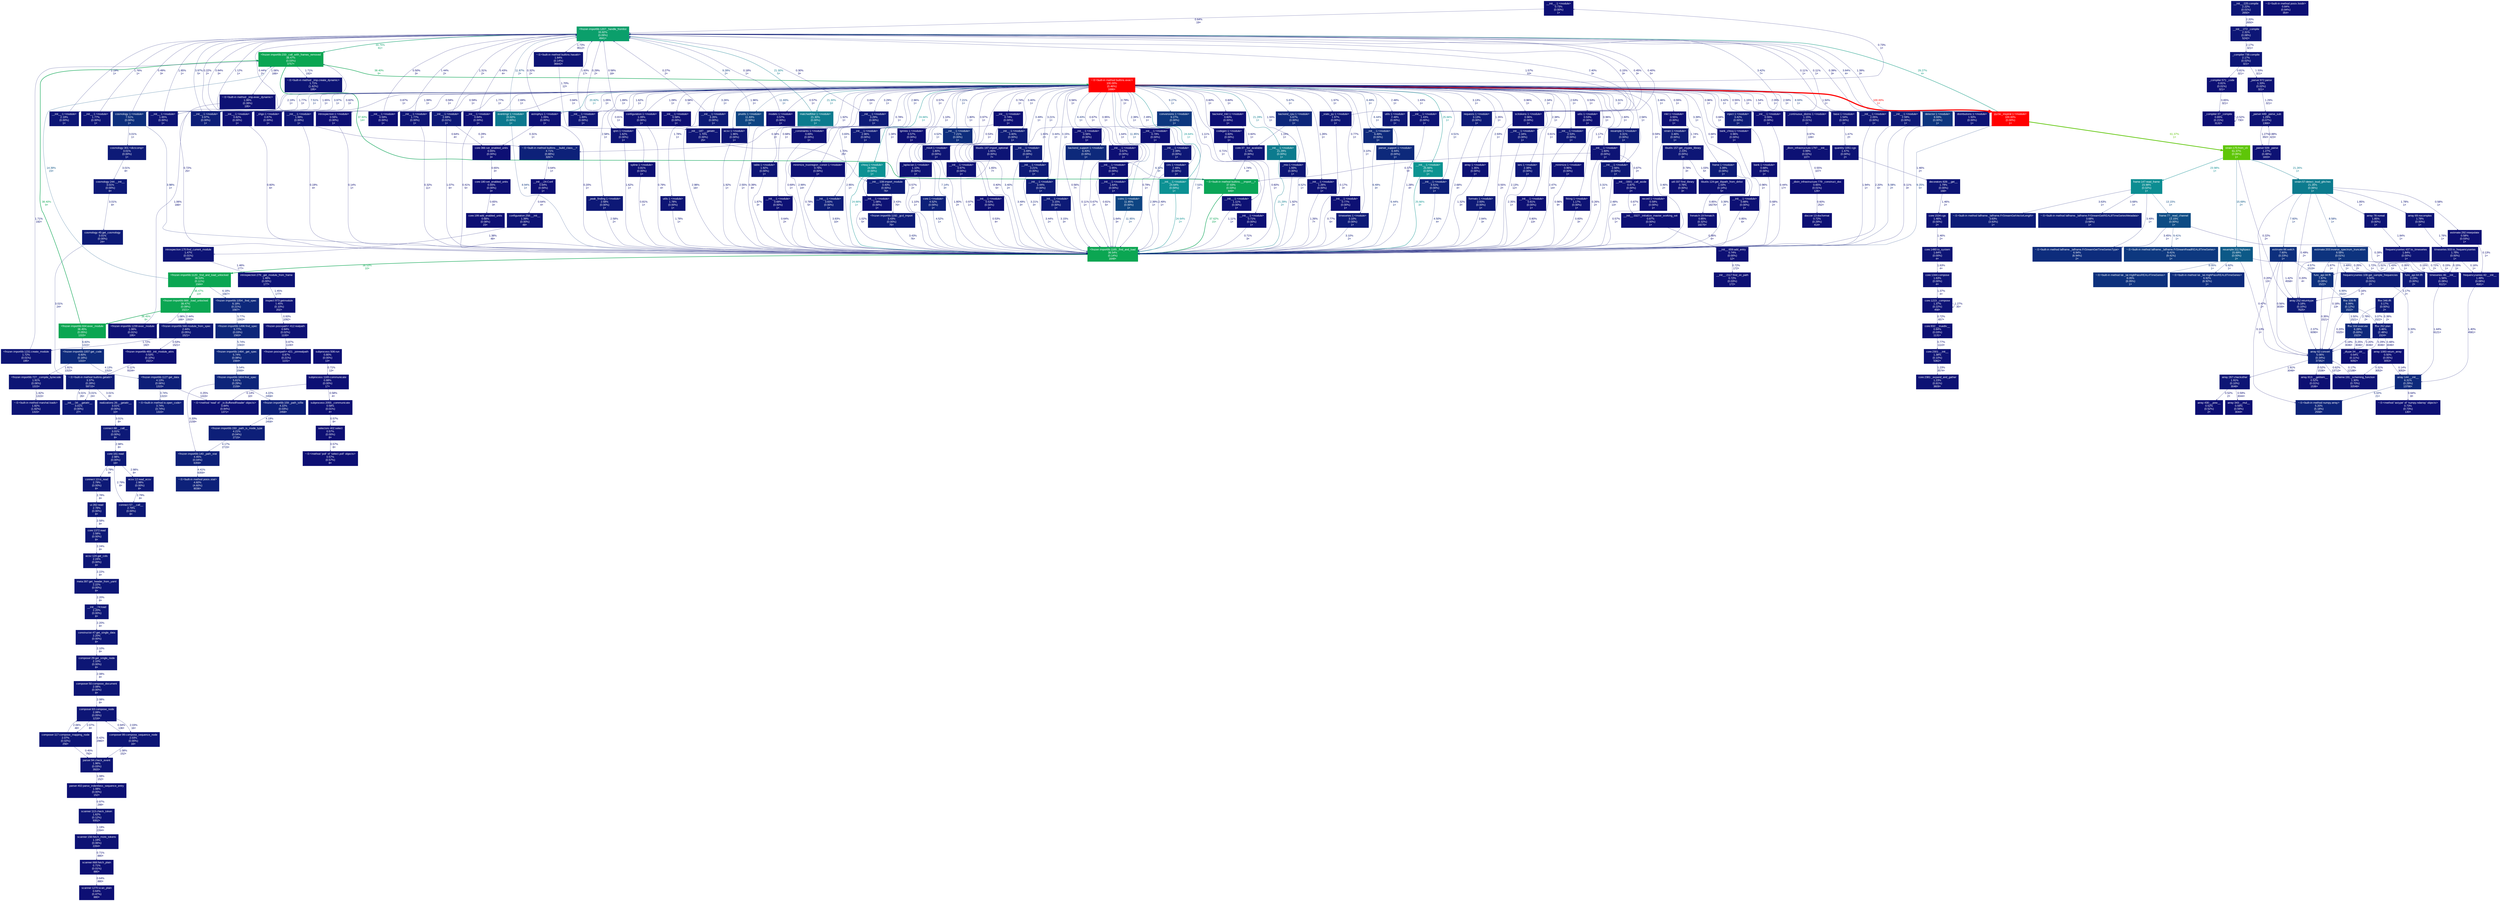 digraph {
	graph [fontname=Arial, nodesep=0.125, ranksep=0.25];
	node [fontcolor=white, fontname=Arial, height=0, shape=box, style=filled, width=0];
	edge [fontname=Arial];
	23 [color="#0d1074", fontcolor="#ffffff", fontsize="10.00", label="__init__:1:<module>\n0.73%\n(0.00%)\n1×", tooltip="/work/pi_ccapano_umassd_edu/nperla_umassd_edu/envs/pycbc/lib/python3.11/site-packages/numpy/core/__init__.py"];
	23 -> 346 [arrowsize="0.35", color="#0d0f74", fontcolor="#0d0f74", fontsize="10.00", label="0.64%\n19×", labeldistance="0.50", penwidth="0.50"];
	34 [color="#0d1074", fontcolor="#ffffff", fontsize="10.00", label="<frozen posixpath>:421:_joinrealpath\n0.87%\n(0.21%)\n1101×", tooltip="<frozen posixpath>"];
	35 [color="#0d1174", fontcolor="#ffffff", fontsize="10.00", label="<frozen posixpath>:412:realpath\n0.94%\n(0.02%)\n1100×", tooltip="<frozen posixpath>"];
	35 -> 34 [arrowsize="0.35", color="#0d1074", fontcolor="#0d1074", fontsize="10.00", label="0.87%\n1100×", labeldistance="0.50", penwidth="0.50"];
	36 [color="#0d1375", fontcolor="#ffffff", fontsize="10.00", label="inspect:973:getmodule\n1.45%\n(0.10%)\n202×", tooltip="/work/pi_ccapano_umassd_edu/nperla_umassd_edu/envs/pycbc/lib/python3.11/inspect.py"];
	36 -> 35 [arrowsize="0.35", color="#0d1174", fontcolor="#0d1174", fontsize="10.00", label="0.93%\n1092×", labeldistance="0.50", penwidth="0.50"];
	82 [color="#0d1676", fontcolor="#ffffff", fontsize="10.00", label="libutils:157:get_ctypes_library\n2.23%\n(0.00%)\n5×", tooltip="/work/pi_ccapano_umassd_edu/nperla_umassd_edu/envs/pycbc/lib/python3.11/site-packages/pycbc/libutils.py"];
	82 -> 83 [arrowsize="0.35", color="#0d1174", fontcolor="#0d1174", fontsize="10.00", label="1.03%\n5×", labeldistance="0.50", penwidth="0.50"];
	82 -> 3479 [arrowsize="0.35", color="#0d1074", fontcolor="#0d1074", fontsize="10.00", label="0.78%\n3×", labeldistance="0.50", penwidth="0.50"];
	83 [color="#0d1174", fontcolor="#ffffff", fontsize="10.00", label="libutils:124:get_libpath_from_dirlist\n1.03%\n(0.14%)\n5×", tooltip="/work/pi_ccapano_umassd_edu/nperla_umassd_edu/envs/pycbc/lib/python3.11/site-packages/pycbc/libutils.py"];
	83 -> 96 [arrowsize="0.35", color="#0d1074", fontcolor="#0d1074", fontsize="10.00", label="0.85%\n18276×", labeldistance="0.50", penwidth="0.50"];
	87 [color="#0d1074", fontcolor="#ffffff", fontsize="10.00", label="__init__:2117:find_on_path\n0.72%\n(0.03%)\n172×", tooltip="/work/pi_ccapano_umassd_edu/nperla_umassd_edu/envs/pycbc/lib/python3.11/site-packages/pkg_resources/__init__.py"];
	96 [color="#0d1074", fontcolor="#ffffff", fontsize="10.00", label="fnmatch:19:fnmatch\n0.85%\n(0.32%)\n18276×", tooltip="/work/pi_ccapano_umassd_edu/nperla_umassd_edu/envs/pycbc/lib/python3.11/fnmatch.py"];
	121 [color="#0d357e", fontcolor="#ffffff", fontsize="10.00", label="detector:1:<module>\n8.93%\n(0.00%)\n1×", tooltip="/work/pi_ccapano_umassd_edu/nperla_umassd_edu/envs/pycbc/lib/python3.11/site-packages/pycbc/detector.py"];
	121 -> 346 [arrowsize="0.35", color="#0d1d78", fontcolor="#0d1d78", fontsize="10.00", label="3.84%\n4×", labeldistance="0.50", penwidth="0.50"];
	121 -> 1118 [arrowsize="0.35", color="#0d2379", fontcolor="#0d2379", fontsize="10.00", label="5.08%\n2×", labeldistance="0.50", penwidth="0.50"];
	125 [color="#0d1575", fontcolor="#ffffff", fontsize="10.00", label="__init__:1:<module>\n1.89%\n(0.00%)\n1×", tooltip="/work/pi_ccapano_umassd_edu/nperla_umassd_edu/envs/pycbc/lib/python3.11/site-packages/numpy/__init__.py"];
	125 -> 346 [arrowsize="0.35", color="#0d1475", fontcolor="#0d1475", fontsize="10.00", label="1.83%\n17×", labeldistance="0.50", penwidth="0.50"];
	147 [color="#0d0f73", fontcolor="#ffffff", fontsize="10.00", label="utils:1:<module>\n0.53%\n(0.00%)\n1×", tooltip="/work/pi_ccapano_umassd_edu/nperla_umassd_edu/envs/pycbc/lib/python3.11/site-packages/numpy/testing/_private/utils.py"];
	180 [color="#0d1174", fontcolor="#ffffff", fontsize="10.00", label="~:0:<built-in method _imp.exec_dynamic>\n1.06%\n(0.39%)\n195×", tooltip="~"];
	180 -> 1118 [arrowsize="0.35", color="#0d1074", fontcolor="#0d1074", fontsize="10.00", label="0.72%\n25×", labeldistance="0.50", penwidth="0.50"];
	183 [color="#0d1475", fontcolor="#ffffff", fontsize="10.00", label="~:0:<built-in method _imp.create_dynamic>\n1.71%\n(1.62%)\n195×", tooltip="~"];
	202 [color="#0d2179", fontcolor="#ffffff", fontsize="10.00", label="~:0:<built-in method builtins.__build_class__>\n4.71%\n(0.88%)\n3267×", tooltip="~"];
	202 -> 3557 [arrowsize="0.35", color="#0d0f74", fontcolor="#0d0f74", fontsize="10.00", label="0.64%\n1×", labeldistance="0.50", penwidth="0.50"];
	296 [color="#0d257a", fontcolor="#ffffff", fontsize="10.00", label="<frozen importlib:1604:find_spec\n5.61%\n(0.29%)\n2159×", tooltip="<frozen importlib._bootstrap_external>"];
	296 -> 336 [arrowsize="0.35", color="#0d1f78", fontcolor="#0d1f78", fontsize="10.00", label="4.22%\n2458×", labeldistance="0.50", penwidth="0.50"];
	296 -> 338 [arrowsize="0.35", color="#0d0e73", fontcolor="#0d0e73", fontsize="10.00", label="0.20%\n2159×", labeldistance="0.50", penwidth="0.50"];
	297 [color="#0d267a", fontcolor="#ffffff", fontsize="10.00", label="<frozen importlib:1464:_get_spec\n5.74%\n(0.08%)\n1564×", tooltip="<frozen importlib._bootstrap_external>"];
	297 -> 296 [arrowsize="0.35", color="#0d257a", fontcolor="#0d257a", fontsize="10.00", label="5.54%\n2069×", labeldistance="0.50", penwidth="0.50"];
	305 [color="#0d267a", fontcolor="#ffffff", fontsize="10.00", label="<frozen importlib:1496:find_spec\n5.77%\n(0.03%)\n1563×", tooltip="<frozen importlib._bootstrap_external>"];
	305 -> 297 [arrowsize="0.35", color="#0d267a", fontcolor="#0d267a", fontsize="10.00", label="5.74%\n1563×", labeldistance="0.50", penwidth="0.50"];
	306 [color="#0d287b", fontcolor="#ffffff", fontsize="10.00", label="<frozen importlib:1054:_find_spec\n6.18%\n(0.21%)\n1567×", tooltip="<frozen importlib._bootstrap>"];
	306 -> 305 [arrowsize="0.35", color="#0d267a", fontcolor="#0d267a", fontsize="10.00", label="5.77%\n1563×", labeldistance="0.50", penwidth="0.50"];
	312 [color="#0d1174", fontcolor="#ffffff", fontsize="10.00", label="<frozen importlib:1239:exec_module\n1.06%\n(0.01%)\n195×", tooltip="<frozen importlib._bootstrap_external>"];
	312 -> 1427 [arrowsize="0.35", color="#0d1174", fontcolor="#0d1174", fontsize="10.00", label="1.06%\n166×", labeldistance="0.50", penwidth="0.50"];
	313 [color="#0ba652", fontcolor="#ffffff", fontsize="10.00", label="<frozen importlib:666:_load_unlocked\n38.47%\n(0.09%)\n1521×", tooltip="<frozen importlib._bootstrap>"];
	313 -> 312 [arrowsize="0.35", color="#0d1174", fontcolor="#0d1174", fontsize="10.00", label="1.06%\n166×", labeldistance="0.50", penwidth="0.50"];
	313 -> 315 [arrowsize="0.35", color="#0d1776", fontcolor="#0d1776", fontsize="10.00", label="2.44%\n1502×", labeldistance="0.50", penwidth="0.50"];
	313 -> 324 [arrowsize="0.62", color="#0ba652", fontcolor="#0ba652", fontsize="10.00", label="38.45%\n9×", labeldistance="1.54", penwidth="1.54"];
	314 [color="#0d1475", fontcolor="#ffffff", fontsize="10.00", label="<frozen importlib:1231:create_module\n1.72%\n(0.01%)\n195×", tooltip="<frozen importlib._bootstrap_external>"];
	314 -> 1427 [arrowsize="0.35", color="#0d1475", fontcolor="#0d1475", fontsize="10.00", label="1.71%\n192×", labeldistance="0.50", penwidth="0.50"];
	315 [color="#0d1776", fontcolor="#ffffff", fontsize="10.00", label="<frozen importlib:566:module_from_spec\n2.44%\n(0.05%)\n1521×", tooltip="<frozen importlib._bootstrap>"];
	315 -> 314 [arrowsize="0.35", color="#0d1475", fontcolor="#0d1475", fontsize="10.00", label="1.72%\n192×", labeldistance="0.50", penwidth="0.50"];
	315 -> 1325 [arrowsize="0.35", color="#0d0f73", fontcolor="#0d0f73", fontsize="10.00", label="0.53%\n1521×", labeldistance="0.50", penwidth="0.50"];
	318 [color="#0d2a7b", fontcolor="#ffffff", fontsize="10.00", label="<frozen importlib:1007:get_code\n6.60%\n(0.16%)\n1315×", tooltip="<frozen importlib._bootstrap_external>"];
	318 -> 321 [arrowsize="0.35", color="#0d1e78", fontcolor="#0d1e78", fontsize="10.00", label="4.13%\n1315×", labeldistance="0.50", penwidth="0.50"];
	318 -> 327 [arrowsize="0.35", color="#0d1575", fontcolor="#0d1575", fontsize="10.00", label="1.91%\n1315×", labeldistance="0.50", penwidth="0.50"];
	321 [color="#0d1e78", fontcolor="#ffffff", fontsize="10.00", label="<frozen importlib:1127:get_data\n4.13%\n(0.06%)\n1315×", tooltip="<frozen importlib._bootstrap_external>"];
	321 -> 1636 [arrowsize="0.35", color="#0d0e73", fontcolor="#0d0e73", fontsize="10.00", label="0.25%\n1315×", labeldistance="0.50", penwidth="0.50"];
	321 -> 1649 [arrowsize="0.35", color="#0d1d78", fontcolor="#0d1d78", fontsize="10.00", label="3.74%\n1315×", labeldistance="0.50", penwidth="0.50"];
	324 [color="#0ba652", fontcolor="#ffffff", fontsize="10.00", label="<frozen importlib:934:exec_module\n38.45%\n(0.05%)\n1315×", tooltip="<frozen importlib._bootstrap_external>"];
	324 -> 318 [arrowsize="0.35", color="#0d2a7b", fontcolor="#0d2a7b", fontsize="10.00", label="6.60%\n1315×", labeldistance="0.50", penwidth="0.50"];
	324 -> 1427 [arrowsize="0.62", color="#0ba653", fontcolor="#0ba653", fontsize="10.00", label="38.40%\n9×", labeldistance="1.54", penwidth="1.54"];
	327 [color="#0d1575", fontcolor="#ffffff", fontsize="10.00", label="<frozen importlib:727:_compile_bytecode\n1.91%\n(0.06%)\n1315×", tooltip="<frozen importlib._bootstrap_external>"];
	327 -> 1729 [arrowsize="0.35", color="#0d1475", fontcolor="#0d1475", fontsize="10.00", label="1.82%\n1315×", labeldistance="0.50", penwidth="0.50"];
	336 [color="#0d1f78", fontcolor="#ffffff", fontsize="10.00", label="<frozen importlib:159:_path_isfile\n4.22%\n(0.03%)\n2458×", tooltip="<frozen importlib._bootstrap_external>"];
	336 -> 337 [arrowsize="0.35", color="#0d1f78", fontcolor="#0d1f78", fontsize="10.00", label="4.19%\n2458×", labeldistance="0.50", penwidth="0.50"];
	337 [color="#0d1f78", fontcolor="#ffffff", fontsize="10.00", label="<frozen importlib:150:_path_is_mode_type\n4.21%\n(0.04%)\n2715×", tooltip="<frozen importlib._bootstrap_external>"];
	337 -> 338 [arrowsize="0.35", color="#0d1f78", fontcolor="#0d1f78", fontsize="10.00", label="4.17%\n2715×", labeldistance="0.50", penwidth="0.50"];
	338 [color="#0d2078", fontcolor="#ffffff", fontsize="10.00", label="<frozen importlib:140:_path_stat\n4.45%\n(0.04%)\n6359×", tooltip="<frozen importlib._bootstrap_external>"];
	338 -> 1665 [arrowsize="0.35", color="#0d2078", fontcolor="#0d2078", fontsize="10.00", label="4.41%\n6359×", labeldistance="0.50", penwidth="0.50"];
	346 [color="#0b9f6b", fontcolor="#ffffff", fontsize="10.00", label="<frozen importlib:1207:_handle_fromlist\n33.82%\n(0.09%)\n4941×", tooltip="<frozen importlib._bootstrap>"];
	346 -> 1427 [arrowsize="0.58", color="#0b9f6b", fontcolor="#0b9f6b", fontsize="10.00", label="33.75%\n61×", labeldistance="1.35", penwidth="1.35"];
	346 -> 2105 [arrowsize="0.35", color="#0d1475", fontcolor="#0d1475", fontsize="10.00", label="1.73%\n9512×", labeldistance="0.50", penwidth="0.50"];
	347 [color="#0ba557", fontcolor="#ffffff", fontsize="10.00", label="~:0:<built-in method builtins.__import__>\n37.63%\n(0.03%)\n849×", tooltip="~"];
	347 -> 1118 [arrowsize="0.61", color="#0ba557", fontcolor="#0ba557", fontsize="10.00", label="37.62%\n15×", labeldistance="1.50", penwidth="1.50"];
	363 [color="#ff0000", fontcolor="#ffffff", fontsize="10.00", label="pycbc_inspiral:1:<module>\n100.00%\n(0.00%)\n1×", tooltip="/work/pi_ccapano_umassd_edu/nperla_umassd_edu/envs/pycbc/bin/pycbc_inspiral"];
	363 -> 346 [arrowsize="0.54", color="#0c9981", fontcolor="#0c9981", fontsize="10.00", label="29.27%\n4×", labeldistance="1.17", penwidth="1.17"];
	363 -> 1118 [arrowsize="0.35", color="#0d377f", fontcolor="#0d377f", fontsize="10.00", label="9.25%\n5×", labeldistance="0.50", penwidth="0.50"];
	363 -> 2136 [arrowsize="0.78", color="#5ec608", fontcolor="#5ec608", fontsize="10.00", label="61.37%\n1×", labeldistance="2.45", penwidth="2.45"];
	369 [color="#0d0f73", fontcolor="#ffffff", fontsize="10.00", label="__init__:1:<module>\n0.58%\n(0.00%)\n1×", tooltip="/work/pi_ccapano_umassd_edu/nperla_umassd_edu/envs/pycbc/lib/python3.11/site-packages/numpy/lib/__init__.py"];
	369 -> 346 [arrowsize="0.35", color="#0d0f73", fontcolor="#0d0f73", fontsize="10.00", label="0.58%\n18×", labeldistance="0.50", penwidth="0.50"];
	396 [color="#0d1074", fontcolor="#ffffff", fontsize="10.00", label="__init__:1:<module>\n0.84%\n(0.00%)\n1×", tooltip="/work/pi_ccapano_umassd_edu/nperla_umassd_edu/envs/pycbc/lib/python3.11/site-packages/h5py/__init__.py"];
	396 -> 346 [arrowsize="0.35", color="#0d0f73", fontcolor="#0d0f73", fontsize="10.00", label="0.43%\n4×", labeldistance="0.50", penwidth="0.50"];
	396 -> 1118 [arrowsize="0.35", color="#0d0e73", fontcolor="#0d0e73", fontsize="10.00", label="0.41%\n5×", labeldistance="0.50", penwidth="0.50"];
	397 [color="#0d1274", fontcolor="#ffffff", fontsize="10.00", label="array:1:<module>\n1.35%\n(0.00%)\n1×", tooltip="/work/pi_ccapano_umassd_edu/nperla_umassd_edu/envs/pycbc/lib/python3.11/site-packages/pycbc/types/array.py"];
	397 -> 1118 [arrowsize="0.35", color="#0d1274", fontcolor="#0d1274", fontsize="10.00", label="1.32%\n3×", labeldistance="0.50", penwidth="0.50"];
	401 [color="#0d1475", fontcolor="#ffffff", fontsize="10.00", label="timeseries:933:to_frequencyseries\n1.78%\n(0.00%)\n1×", tooltip="/work/pi_ccapano_umassd_edu/nperla_umassd_edu/envs/pycbc/lib/python3.11/site-packages/pycbc/types/timeseries.py"];
	401 -> 2209 [arrowsize="0.35", color="#0d0d73", fontcolor="#0d0d73", fontsize="10.00", label="0.15%\n1×", labeldistance="0.50", penwidth="0.50"];
	401 -> 2210 [arrowsize="0.35", color="#0d0d73", fontcolor="#0d0d73", fontsize="10.00", label="0.16%\n1×", labeldistance="0.50", penwidth="0.50"];
	401 -> 2212 [arrowsize="0.35", color="#0d1375", fontcolor="#0d1375", fontsize="10.00", label="1.43%\n1×", labeldistance="0.50", penwidth="0.50"];
	402 [color="#0d1475", fontcolor="#ffffff", fontsize="10.00", label="frequencyseries:437:to_timeseries\n1.84%\n(0.00%)\n1×", tooltip="/work/pi_ccapano_umassd_edu/nperla_umassd_edu/envs/pycbc/lib/python3.11/site-packages/pycbc/types/frequencyseries.py"];
	402 -> 2209 [arrowsize="0.35", color="#0d0d73", fontcolor="#0d0d73", fontsize="10.00", label="0.15%\n1×", labeldistance="0.50", penwidth="0.50"];
	402 -> 2210 [arrowsize="0.35", color="#0d0d73", fontcolor="#0d0d73", fontsize="10.00", label="0.15%\n1×", labeldistance="0.50", penwidth="0.50"];
	402 -> 2213 [arrowsize="0.35", color="#0d1375", fontcolor="#0d1375", fontsize="10.00", label="1.51%\n1×", labeldistance="0.50", penwidth="0.50"];
	418 [color="#0d0f73", fontcolor="#ffffff", fontsize="10.00", label="mkl:1:<module>\n0.55%\n(0.00%)\n1×", tooltip="/work/pi_ccapano_umassd_edu/nperla_umassd_edu/envs/pycbc/lib/python3.11/site-packages/pycbc/fft/mkl.py"];
	418 -> 82 [arrowsize="0.35", color="#0d1475", fontcolor="#0d1475", fontsize="10.00", label="1.74%\n3×", labeldistance="0.50", penwidth="0.50"];
	419 [color="#0d1575", fontcolor="#ffffff", fontsize="10.00", label="__init__:1:<module>\n1.99%\n(0.00%)\n1×", tooltip="/work/pi_ccapano_umassd_edu/nperla_umassd_edu/envs/pycbc/lib/python3.11/site-packages/astropy/__init__.py"];
	419 -> 202 [arrowsize="0.35", color="#0d0f74", fontcolor="#0d0f74", fontsize="10.00", label="0.64%\n4×", labeldistance="0.50", penwidth="0.50"];
	419 -> 346 [arrowsize="0.35", color="#0d1174", fontcolor="#0d1174", fontsize="10.00", label="1.12%\n1×", labeldistance="0.50", penwidth="0.50"];
	419 -> 1118 [arrowsize="0.35", color="#0d0e73", fontcolor="#0d0e73", fontsize="10.00", label="0.19%\n4×", labeldistance="0.50", penwidth="0.50"];
	421 [color="#0c788e", fontcolor="#ffffff", fontsize="10.00", label="eventmgr:1:<module>\n20.82%\n(0.00%)\n1×", tooltip="/work/pi_ccapano_umassd_edu/nperla_umassd_edu/envs/pycbc/lib/python3.11/site-packages/pycbc/events/eventmgr.py"];
	421 -> 346 [arrowsize="0.35", color="#0d4482", fontcolor="#0d4482", fontsize="10.00", label="11.87%\n2×", labeldistance="0.50", penwidth="0.50"];
	421 -> 1118 [arrowsize="0.35", color="#0d357e", fontcolor="#0d357e", fontsize="10.00", label="8.94%\n1×", labeldistance="0.50", penwidth="0.50"];
	422 [color="#0c7b8e", fontcolor="#ffffff", fontsize="10.00", label="matchedfilter:1:<module>\n21.30%\n(0.00%)\n1×", tooltip="/work/pi_ccapano_umassd_edu/nperla_umassd_edu/envs/pycbc/lib/python3.11/site-packages/pycbc/filter/matchedfilter.py"];
	422 -> 346 [arrowsize="0.46", color="#0c7b8e", fontcolor="#0c7b8e", fontsize="10.00", label="21.30%\n5×", labeldistance="0.85", penwidth="0.85"];
	424 [color="#0d1375", fontcolor="#ffffff", fontsize="10.00", label="configuration:258:__init__\n1.39%\n(0.00%)\n48×", tooltip="/work/pi_ccapano_umassd_edu/nperla_umassd_edu/envs/pycbc/lib/python3.11/site-packages/astropy/config/configuration.py"];
	424 -> 2215 [arrowsize="0.35", color="#0d1275", fontcolor="#0d1275", fontsize="10.00", label="1.38%\n48×", labeldistance="0.50", penwidth="0.50"];
	425 [color="#0d1174", fontcolor="#ffffff", fontsize="10.00", label="configuration:1:<module>\n1.09%\n(0.00%)\n1×", tooltip="/work/pi_ccapano_umassd_edu/nperla_umassd_edu/envs/pycbc/lib/python3.11/site-packages/astropy/config/configuration.py"];
	425 -> 346 [arrowsize="0.35", color="#0d0e73", fontcolor="#0d0e73", fontsize="10.00", label="0.29%\n2×", labeldistance="0.50", penwidth="0.50"];
	425 -> 1118 [arrowsize="0.35", color="#0d1074", fontcolor="#0d1074", fontsize="10.00", label="0.79%\n4×", labeldistance="0.50", penwidth="0.50"];
	438 [color="#0d1976", fontcolor="#ffffff", fontsize="10.00", label="formats:1:<module>\n2.93%\n(0.00%)\n1×", tooltip="/work/pi_ccapano_umassd_edu/nperla_umassd_edu/envs/pycbc/lib/python3.11/site-packages/astropy/time/formats.py"];
	438 -> 1118 [arrowsize="0.35", color="#0d1976", fontcolor="#0d1976", fontsize="10.00", label="2.84%\n3×", labeldistance="0.50", penwidth="0.50"];
	450 [color="#0d1174", fontcolor="#ffffff", fontsize="10.00", label="astrophys:1:<module>\n1.05%\n(0.00%)\n1×", tooltip="/work/pi_ccapano_umassd_edu/nperla_umassd_edu/envs/pycbc/lib/python3.11/site-packages/astropy/units/astrophys.py"];
	450 -> 346 [arrowsize="0.35", color="#0d0e73", fontcolor="#0d0e73", fontsize="10.00", label="0.32%\n2×", labeldistance="0.50", penwidth="0.50"];
	450 -> 1118 [arrowsize="0.35", color="#0d0e73", fontcolor="#0d0e73", fontsize="10.00", label="0.20%\n1×", labeldistance="0.50", penwidth="0.50"];
	450 -> 6613 [arrowsize="0.35", color="#0d0e73", fontcolor="#0d0e73", fontsize="10.00", label="0.31%\n1×", labeldistance="0.50", penwidth="0.50"];
	464 [color="#0d1b77", fontcolor="#ffffff", fontsize="10.00", label="__init__:1:<module>\n3.26%\n(0.00%)\n1×", tooltip="/work/pi_ccapano_umassd_edu/nperla_umassd_edu/envs/pycbc/lib/python3.11/site-packages/astropy/coordinates/builtin_frames/__init__.py"];
	464 -> 346 [arrowsize="0.35", color="#0d0e73", fontcolor="#0d0e73", fontsize="10.00", label="0.27%\n2×", labeldistance="0.50", penwidth="0.50"];
	464 -> 1118 [arrowsize="0.35", color="#0d1977", fontcolor="#0d1977", fontsize="10.00", label="2.98%\n16×", labeldistance="0.50", penwidth="0.50"];
	466 [color="#0d1776", fontcolor="#ffffff", fontsize="10.00", label="utils:1:<module>\n2.48%\n(0.00%)\n1×", tooltip="/work/pi_ccapano_umassd_edu/nperla_umassd_edu/envs/pycbc/lib/python3.11/site-packages/astropy/coordinates/builtin_frames/utils.py"];
	466 -> 346 [arrowsize="0.35", color="#0d1776", fontcolor="#0d1776", fontsize="10.00", label="2.40%\n3×", labeldistance="0.50", penwidth="0.50"];
	468 [color="#0d1776", fontcolor="#ffffff", fontsize="10.00", label="__init__:1:<module>\n2.34%\n(0.00%)\n1×", tooltip="/work/pi_ccapano_umassd_edu/nperla_umassd_edu/envs/pycbc/lib/python3.11/site-packages/astropy/table/__init__.py"];
	468 -> 1118 [arrowsize="0.35", color="#0d1675", fontcolor="#0d1675", fontsize="10.00", label="2.13%\n12×", labeldistance="0.50", penwidth="0.50"];
	469 [color="#0d1776", fontcolor="#ffffff", fontsize="10.00", label="iers:1:<module>\n2.38%\n(0.00%)\n1×", tooltip="/work/pi_ccapano_umassd_edu/nperla_umassd_edu/envs/pycbc/lib/python3.11/site-packages/astropy/utils/iers/iers.py"];
	469 -> 1118 [arrowsize="0.35", color="#0d1776", fontcolor="#0d1776", fontsize="10.00", label="2.35%\n1×", labeldistance="0.50", penwidth="0.50"];
	479 [color="#0d1074", fontcolor="#ffffff", fontsize="10.00", label="__init__:1:<module>\n0.81%\n(0.00%)\n1×", tooltip="/work/pi_ccapano_umassd_edu/nperla_umassd_edu/envs/pycbc/lib/python3.11/site-packages/astropy/io/ascii/__init__.py"];
	479 -> 1118 [arrowsize="0.35", color="#0d1074", fontcolor="#0d1074", fontsize="10.00", label="0.80%\n13×", labeldistance="0.50", penwidth="0.50"];
	508 [color="#0d1776", fontcolor="#ffffff", fontsize="10.00", label="__init__:1:<module>\n2.53%\n(0.00%)\n1×", tooltip="/work/pi_ccapano_umassd_edu/nperla_umassd_edu/envs/pycbc/lib/python3.11/site-packages/scipy/optimize/__init__.py"];
	508 -> 1118 [arrowsize="0.35", color="#0d1776", fontcolor="#0d1776", fontsize="10.00", label="2.47%\n14×", labeldistance="0.50", penwidth="0.50"];
	509 [color="#0d4482", fontcolor="#ffffff", fontsize="10.00", label="pnutils:1:<module>\n11.83%\n(0.00%)\n1×", tooltip="/work/pi_ccapano_umassd_edu/nperla_umassd_edu/envs/pycbc/lib/python3.11/site-packages/pycbc/pnutils.py"];
	509 -> 346 [arrowsize="0.35", color="#0d377f", fontcolor="#0d377f", fontsize="10.00", label="9.28%\n2×", labeldistance="0.50", penwidth="0.50"];
	509 -> 1118 [arrowsize="0.35", color="#0d1776", fontcolor="#0d1776", fontsize="10.00", label="2.55%\n1×", labeldistance="0.50", penwidth="0.50"];
	511 [color="#0d1174", fontcolor="#ffffff", fontsize="10.00", label="_minimize:1:<module>\n0.96%\n(0.00%)\n1×", tooltip="/work/pi_ccapano_umassd_edu/nperla_umassd_edu/envs/pycbc/lib/python3.11/site-packages/scipy/optimize/_minimize.py"];
	511 -> 1118 [arrowsize="0.35", color="#0d1174", fontcolor="#0d1174", fontsize="10.00", label="0.96%\n9×", labeldistance="0.50", penwidth="0.50"];
	519 [color="#0d377f", fontcolor="#ffffff", fontsize="10.00", label="conversions:1:<module>\n9.27%\n(0.00%)\n1×", tooltip="/work/pi_ccapano_umassd_edu/nperla_umassd_edu/envs/pycbc/lib/python3.11/site-packages/pycbc/conversions.py"];
	519 -> 1118 [arrowsize="0.35", color="#0d2e7c", fontcolor="#0d2e7c", fontsize="10.00", label="7.53%\n2×", labeldistance="0.50", penwidth="0.50"];
	519 -> 7459 [arrowsize="0.35", color="#0d1475", fontcolor="#0d1475", fontsize="10.00", label="1.65%\n2×", labeldistance="0.50", penwidth="0.50"];
	527 [color="#0d1375", fontcolor="#ffffff", fontsize="10.00", label="base:1:<module>\n1.54%\n(0.00%)\n1×", tooltip="/work/pi_ccapano_umassd_edu/nperla_umassd_edu/envs/pycbc/lib/python3.11/site-packages/astropy/cosmology/flrw/base.py"];
	527 -> 3592 [arrowsize="0.35", color="#0d1375", fontcolor="#0d1375", fontsize="10.00", label="1.47%\n2×", labeldistance="0.50", penwidth="0.50"];
	529 [color="#0d1274", fontcolor="#ffffff", fontsize="10.00", label="fitting:1:<module>\n1.17%\n(0.00%)\n1×", tooltip="/work/pi_ccapano_umassd_edu/nperla_umassd_edu/envs/pycbc/lib/python3.11/site-packages/astropy/modeling/fitting.py"];
	529 -> 1118 [arrowsize="0.35", color="#0d1074", fontcolor="#0d1074", fontsize="10.00", label="0.83%\n3×", labeldistance="0.50", penwidth="0.50"];
	538 [color="#0d0f73", fontcolor="#ffffff", fontsize="10.00", label="models:1:<module>\n0.57%\n(0.00%)\n1×", tooltip="/work/pi_ccapano_umassd_edu/nperla_umassd_edu/envs/pycbc/lib/python3.11/site-packages/astropy/modeling/models.py"];
	538 -> 346 [arrowsize="0.35", color="#0d0d73", fontcolor="#0d0d73", fontsize="10.00", label="0.18%\n1×", labeldistance="0.50", penwidth="0.50"];
	538 -> 1118 [arrowsize="0.35", color="#0d0e73", fontcolor="#0d0e73", fontsize="10.00", label="0.39%\n8×", labeldistance="0.50", penwidth="0.50"];
	547 [color="#0d1375", fontcolor="#ffffff", fontsize="10.00", label="__init__:1:<module>\n1.60%\n(0.00%)\n1×", tooltip="/work/pi_ccapano_umassd_edu/nperla_umassd_edu/envs/pycbc/lib/python3.11/site-packages/pkg_resources/__init__.py"];
	547 -> 347 [arrowsize="0.35", color="#0d0e73", fontcolor="#0d0e73", fontsize="10.00", label="0.37%\n5×", labeldistance="0.50", penwidth="0.50"];
	547 -> 1118 [arrowsize="0.35", color="#0d0e73", fontcolor="#0d0e73", fontsize="10.00", label="0.26%\n2×", labeldistance="0.50", penwidth="0.50"];
	547 -> 3817 [arrowsize="0.35", color="#0d1074", fontcolor="#0d1074", fontsize="10.00", label="0.87%\n2×", labeldistance="0.50", penwidth="0.50"];
	553 [color="#0d1b77", fontcolor="#ffffff", fontsize="10.00", label="__init__:1:<module>\n3.29%\n(0.00%)\n1×", tooltip="/work/pi_ccapano_umassd_edu/nperla_umassd_edu/envs/pycbc/lib/python3.11/site-packages/scipy/signal/__init__.py"];
	553 -> 346 [arrowsize="0.35", color="#0d0e73", fontcolor="#0d0e73", fontsize="10.00", label="0.30%\n3×", labeldistance="0.50", penwidth="0.50"];
	553 -> 1118 [arrowsize="0.35", color="#0d1977", fontcolor="#0d1977", fontsize="10.00", label="2.99%\n14×", labeldistance="0.50", penwidth="0.50"];
	554 [color="#0d1b77", fontcolor="#ffffff", fontsize="10.00", label="resample:1:<module>\n3.31%\n(0.00%)\n1×", tooltip="/work/pi_ccapano_umassd_edu/nperla_umassd_edu/envs/pycbc/lib/python3.11/site-packages/pycbc/filter/resample.py"];
	554 -> 1118 [arrowsize="0.35", color="#0d1b77", fontcolor="#0d1b77", fontsize="10.00", label="3.31%\n1×", labeldistance="0.50", penwidth="0.50"];
	564 [color="#0d1876", fontcolor="#ffffff", fontsize="10.00", label="__init__:1:<module>\n2.56%\n(0.00%)\n1×", tooltip="/work/pi_ccapano_umassd_edu/nperla_umassd_edu/envs/pycbc/lib/python3.11/site-packages/scipy/stats/__init__.py"];
	564 -> 1118 [arrowsize="0.35", color="#0d1776", fontcolor="#0d1776", fontsize="10.00", label="2.48%\n13×", labeldistance="0.50", penwidth="0.50"];
	565 [color="#0d1575", fontcolor="#ffffff", fontsize="10.00", label="_stats_py:1:<module>\n1.97%\n(0.00%)\n1×", tooltip="/work/pi_ccapano_umassd_edu/nperla_umassd_edu/envs/pycbc/lib/python3.11/site-packages/scipy/stats/_stats_py.py"];
	565 -> 346 [arrowsize="0.35", color="#0d1375", fontcolor="#0d1375", fontsize="10.00", label="1.57%\n10×", labeldistance="0.50", penwidth="0.50"];
	565 -> 1118 [arrowsize="0.35", color="#0d0d73", fontcolor="#0d0d73", fontsize="10.00", label="0.17%\n3×", labeldistance="0.50", penwidth="0.50"];
	568 [color="#0d1274", fontcolor="#ffffff", fontsize="10.00", label="_continuous_distns:1:<module>\n1.15%\n(0.01%)\n1×", tooltip="/work/pi_ccapano_umassd_edu/nperla_umassd_edu/envs/pycbc/lib/python3.11/site-packages/scipy/stats/_continuous_distns.py"];
	568 -> 3007 [arrowsize="0.35", color="#0d1174", fontcolor="#0d1174", fontsize="10.00", label="0.97%\n106×", labeldistance="0.50", penwidth="0.50"];
	569 [color="#0d1375", fontcolor="#ffffff", fontsize="10.00", label="__init__:1:<module>\n1.43%\n(0.00%)\n1×", tooltip="/work/pi_ccapano_umassd_edu/nperla_umassd_edu/envs/pycbc/lib/python3.11/site-packages/requests/__init__.py"];
	569 -> 346 [arrowsize="0.35", color="#0d0d73", fontcolor="#0d0d73", fontsize="10.00", label="0.15%\n3×", labeldistance="0.50", penwidth="0.50"];
	569 -> 1118 [arrowsize="0.35", color="#0d1274", fontcolor="#0d1274", fontsize="10.00", label="1.28%\n4×", labeldistance="0.50", penwidth="0.50"];
	578 [color="#0d0f74", fontcolor="#ffffff", fontsize="10.00", label="record:1:<module>\n0.59%\n(0.00%)\n1×", tooltip="/work/pi_ccapano_umassd_edu/nperla_umassd_edu/envs/pycbc/lib/python3.11/site-packages/pycbc/io/record.py"];
	578 -> 1118 [arrowsize="0.35", color="#0d0f73", fontcolor="#0d0f73", fontsize="10.00", label="0.57%\n1×", labeldistance="0.50", penwidth="0.50"];
	588 [color="#0d1b77", fontcolor="#ffffff", fontsize="10.00", label="strain:1:<module>\n3.46%\n(0.00%)\n1×", tooltip="/work/pi_ccapano_umassd_edu/nperla_umassd_edu/envs/pycbc/lib/python3.11/site-packages/pycbc/strain/strain.py"];
	588 -> 1118 [arrowsize="0.35", color="#0d1b77", fontcolor="#0d1b77", fontsize="10.00", label="3.46%\n2×", labeldistance="0.50", penwidth="0.50"];
	589 [color="#0d1b77", fontcolor="#ffffff", fontsize="10.00", label="frame:1:<module>\n3.39%\n(0.00%)\n1×", tooltip="/work/pi_ccapano_umassd_edu/nperla_umassd_edu/envs/pycbc/lib/python3.11/site-packages/pycbc/frame/frame.py"];
	589 -> 1118 [arrowsize="0.35", color="#0d1b77", fontcolor="#0d1b77", fontsize="10.00", label="3.39%\n2×", labeldistance="0.50", penwidth="0.50"];
	590 [color="#0d1b77", fontcolor="#ffffff", fontsize="10.00", label="inject:1:<module>\n3.42%\n(0.00%)\n1×", tooltip="/work/pi_ccapano_umassd_edu/nperla_umassd_edu/envs/pycbc/lib/python3.11/site-packages/pycbc/inject/inject.py"];
	590 -> 346 [arrowsize="0.35", color="#0d1b77", fontcolor="#0d1b77", fontsize="10.00", label="3.42%\n7×", labeldistance="0.50", penwidth="0.50"];
	591 [color="#0d1a77", fontcolor="#ffffff", fontsize="10.00", label="requests:1:<module>\n3.13%\n(0.00%)\n1×", tooltip="/work/pi_ccapano_umassd_edu/nperla_umassd_edu/envs/pycbc/lib/python3.11/site-packages/igwn_auth_utils/requests.py"];
	591 -> 346 [arrowsize="0.35", color="#0d0f73", fontcolor="#0d0f73", fontsize="10.00", label="0.45%\n3×", labeldistance="0.50", penwidth="0.50"];
	591 -> 1118 [arrowsize="0.35", color="#0d1876", fontcolor="#0d1876", fontsize="10.00", label="2.68%\n4×", labeldistance="0.50", penwidth="0.50"];
	601 [color="#0d1074", fontcolor="#ffffff", fontsize="10.00", label="__init__:1:<module>\n0.88%\n(0.00%)\n1×", tooltip="/work/pi_ccapano_umassd_edu/nperla_umassd_edu/envs/pycbc/lib/python3.11/site-packages/urllib3/__init__.py"];
	601 -> 1118 [arrowsize="0.35", color="#0d1074", fontcolor="#0d1074", fontsize="10.00", label="0.85%\n6×", labeldistance="0.50", penwidth="0.50"];
	615 [color="#0d1174", fontcolor="#ffffff", fontsize="10.00", label="scitokens:1:<module>\n0.96%\n(0.00%)\n1×", tooltip="/work/pi_ccapano_umassd_edu/nperla_umassd_edu/envs/pycbc/lib/python3.11/site-packages/scitokens/scitokens.py"];
	615 -> 346 [arrowsize="0.35", color="#0d0e73", fontcolor="#0d0e73", fontsize="10.00", label="0.40%\n5×", labeldistance="0.50", penwidth="0.50"];
	615 -> 1118 [arrowsize="0.35", color="#0d0f73", fontcolor="#0d0f73", fontsize="10.00", label="0.55%\n2×", labeldistance="0.50", penwidth="0.50"];
	687 [color="#0d1174", fontcolor="#ffffff", fontsize="10.00", label="bank_chisq:1:<module>\n0.96%\n(0.00%)\n1×", tooltip="/work/pi_ccapano_umassd_edu/nperla_umassd_edu/envs/pycbc/lib/python3.11/site-packages/pycbc/vetoes/bank_chisq.py"];
	687 -> 1118 [arrowsize="0.35", color="#0d1174", fontcolor="#0d1174", fontsize="10.00", label="0.96%\n1×", labeldistance="0.50", penwidth="0.50"];
	710 [color="#0d1074", fontcolor="#ffffff", fontsize="10.00", label="bank:1:<module>\n0.68%\n(0.00%)\n1×", tooltip="/work/pi_ccapano_umassd_edu/nperla_umassd_edu/envs/pycbc/lib/python3.11/site-packages/pycbc/waveform/bank.py"];
	710 -> 1118 [arrowsize="0.35", color="#0d1074", fontcolor="#0d1074", fontsize="10.00", label="0.68%\n2×", labeldistance="0.50", penwidth="0.50"];
	722 [color="#0d1876", fontcolor="#ffffff", fontsize="10.00", label="_peak_finding:1:<module>\n2.58%\n(0.00%)\n1×", tooltip="/work/pi_ccapano_umassd_edu/nperla_umassd_edu/envs/pycbc/lib/python3.11/site-packages/scipy/signal/_peak_finding.py"];
	722 -> 1118 [arrowsize="0.35", color="#0d1876", fontcolor="#0d1876", fontsize="10.00", label="2.58%\n2×", labeldistance="0.50", penwidth="0.50"];
	741 [color="#0d1375", fontcolor="#ffffff", fontsize="10.00", label="distributions:1:<module>\n1.50%\n(0.00%)\n1×", tooltip="/work/pi_ccapano_umassd_edu/nperla_umassd_edu/envs/pycbc/lib/python3.11/site-packages/scipy/stats/distributions.py"];
	741 -> 346 [arrowsize="0.35", color="#0d1375", fontcolor="#0d1375", fontsize="10.00", label="1.39%\n3×", labeldistance="0.50", penwidth="0.50"];
	741 -> 1118 [arrowsize="0.35", color="#0d0d73", fontcolor="#0d0d73", fontsize="10.00", label="0.11%\n3×", labeldistance="0.50", penwidth="0.50"];
	759 [color="#0d1375", fontcolor="#ffffff", fontsize="10.00", label="qnm:1:<module>\n1.62%\n(0.00%)\n1×", tooltip="/work/pi_ccapano_umassd_edu/nperla_umassd_edu/envs/pycbc/lib/python3.11/site-packages/pykerr/qnm.py"];
	759 -> 1118 [arrowsize="0.35", color="#0d1375", fontcolor="#0d1375", fontsize="10.00", label="1.62%\n1×", labeldistance="0.50", penwidth="0.50"];
	769 [color="#0d1074", fontcolor="#ffffff", fontsize="10.00", label="spline:1:<module>\n0.81%\n(0.00%)\n1×", tooltip="/work/pi_ccapano_umassd_edu/nperla_umassd_edu/envs/pycbc/lib/python3.11/site-packages/astropy/modeling/spline.py"];
	769 -> 1118 [arrowsize="0.35", color="#0d1074", fontcolor="#0d1074", fontsize="10.00", label="0.81%\n1×", labeldistance="0.50", penwidth="0.50"];
	770 [color="#0d1676", fontcolor="#ffffff", fontsize="10.00", label="__init__:1:<module>\n2.19%\n(0.00%)\n1×", tooltip="/work/pi_ccapano_umassd_edu/nperla_umassd_edu/envs/pycbc/lib/python3.11/site-packages/astropy/cosmology/io/__init__.py"];
	770 -> 346 [arrowsize="0.35", color="#0d1676", fontcolor="#0d1676", fontsize="10.00", label="2.19%\n1×", labeldistance="0.50", penwidth="0.50"];
	771 [color="#0d1475", fontcolor="#ffffff", fontsize="10.00", label="__init__:1:<module>\n1.77%\n(0.00%)\n1×", tooltip="/work/pi_ccapano_umassd_edu/nperla_umassd_edu/envs/pycbc/lib/python3.11/site-packages/astropy/modeling/__init__.py"];
	771 -> 346 [arrowsize="0.35", color="#0d1475", fontcolor="#0d1475", fontsize="10.00", label="1.76%\n1×", labeldistance="0.50", penwidth="0.50"];
	772 [color="#0d1475", fontcolor="#ffffff", fontsize="10.00", label="utils:1:<module>\n1.78%\n(0.00%)\n1×", tooltip="/work/pi_ccapano_umassd_edu/nperla_umassd_edu/envs/pycbc/lib/python3.11/site-packages/astropy/cosmology/io/utils.py"];
	772 -> 1118 [arrowsize="0.35", color="#0d1475", fontcolor="#0d1475", fontsize="10.00", label="1.78%\n1×", labeldistance="0.50", penwidth="0.50"];
	773 [color="#0d1575", fontcolor="#ffffff", fontsize="10.00", label="ecsv:1:<module>\n1.96%\n(0.00%)\n1×", tooltip="/work/pi_ccapano_umassd_edu/nperla_umassd_edu/envs/pycbc/lib/python3.11/site-packages/astropy/cosmology/io/ecsv.py"];
	773 -> 1118 [arrowsize="0.35", color="#0d1575", fontcolor="#0d1575", fontsize="10.00", label="1.92%\n1×", labeldistance="0.50", penwidth="0.50"];
	774 [color="#0d1575", fontcolor="#ffffff", fontsize="10.00", label="table:1:<module>\n1.92%\n(0.00%)\n1×", tooltip="/work/pi_ccapano_umassd_edu/nperla_umassd_edu/envs/pycbc/lib/python3.11/site-packages/astropy/cosmology/io/table.py"];
	774 -> 1118 [arrowsize="0.35", color="#0d1575", fontcolor="#0d1575", fontsize="10.00", label="1.87%\n3×", labeldistance="0.50", penwidth="0.50"];
	779 [color="#0d1074", fontcolor="#ffffff", fontsize="10.00", label="__init__:1:<module>\n0.74%\n(0.00%)\n1×", tooltip="/work/pi_ccapano_umassd_edu/nperla_umassd_edu/envs/pycbc/lib/python3.11/site-packages/astropy/nddata/__init__.py"];
	779 -> 202 [arrowsize="0.35", color="#0d0e73", fontcolor="#0d0e73", fontsize="10.00", label="0.34%\n1×", labeldistance="0.50", penwidth="0.50"];
	779 -> 1118 [arrowsize="0.35", color="#0d0e73", fontcolor="#0d0e73", fontsize="10.00", label="0.40%\n5×", labeldistance="0.50", penwidth="0.50"];
	812 [color="#0d1475", fontcolor="#ffffff", fontsize="10.00", label="__init__:1:<module>\n1.65%\n(0.00%)\n1×", tooltip="/work/pi_ccapano_umassd_edu/nperla_umassd_edu/envs/pycbc/lib/python3.11/site-packages/astropy/cosmology/flrw/__init__.py"];
	812 -> 346 [arrowsize="0.35", color="#0d1475", fontcolor="#0d1475", fontsize="10.00", label="1.65%\n1×", labeldistance="0.50", penwidth="0.50"];
	851 [color="#0d1e78", fontcolor="#ffffff", fontsize="10.00", label="__init__:1:<module>\n3.97%\n(0.00%)\n1×", tooltip="/work/pi_ccapano_umassd_edu/nperla_umassd_edu/envs/pycbc/lib/python3.11/site-packages/astropy/cosmology/__init__.py"];
	851 -> 346 [arrowsize="0.35", color="#0d1e78", fontcolor="#0d1e78", fontsize="10.00", label="3.97%\n5×", labeldistance="0.50", penwidth="0.50"];
	861 [color="#0d1074", fontcolor="#ffffff", fontsize="10.00", label="__init__:1:<module>\n0.82%\n(0.00%)\n1×", tooltip="/work/pi_ccapano_umassd_edu/nperla_umassd_edu/envs/pycbc/lib/python3.11/site-packages/scipy/spatial/__init__.py"];
	861 -> 346 [arrowsize="0.35", color="#0d0e73", fontcolor="#0d0e73", fontsize="10.00", label="0.22%\n2×", labeldistance="0.50", penwidth="0.50"];
	861 -> 1118 [arrowsize="0.35", color="#0d0f74", fontcolor="#0d0f74", fontsize="10.00", label="0.60%\n6×", labeldistance="0.50", penwidth="0.50"];
	872 [color="#0d1074", fontcolor="#ffffff", fontsize="10.00", label="_shgo:1:<module>\n0.87%\n(0.00%)\n1×", tooltip="/work/pi_ccapano_umassd_edu/nperla_umassd_edu/envs/pycbc/lib/python3.11/site-packages/scipy/optimize/_shgo.py"];
	872 -> 346 [arrowsize="0.35", color="#0d1074", fontcolor="#0d1074", fontsize="10.00", label="0.84%\n3×", labeldistance="0.50", penwidth="0.50"];
	878 [color="#0d2e7c", fontcolor="#ffffff", fontsize="10.00", label="cosmology:1:<module>\n7.51%\n(0.00%)\n1×", tooltip="/work/pi_ccapano_umassd_edu/nperla_umassd_edu/envs/pycbc/lib/python3.11/site-packages/pycbc/cosmology.py"];
	878 -> 346 [arrowsize="0.35", color="#0d0f73", fontcolor="#0d0f73", fontsize="10.00", label="0.49%\n3×", labeldistance="0.50", penwidth="0.50"];
	878 -> 1118 [arrowsize="0.35", color="#0d1e78", fontcolor="#0d1e78", fontsize="10.00", label="3.98%\n1×", labeldistance="0.50", penwidth="0.50"];
	878 -> 5344 [arrowsize="0.35", color="#0d1a77", fontcolor="#0d1a77", fontsize="10.00", label="3.01%\n1×", labeldistance="0.50", penwidth="0.50"];
	891 [color="#0d1074", fontcolor="#ffffff", fontsize="10.00", label="__init__:1:<module>\n0.68%\n(0.00%)\n1×", tooltip="/work/pi_ccapano_umassd_edu/nperla_umassd_edu/envs/pycbc/lib/python3.11/site-packages/numpy/testing/__init__.py"];
	891 -> 1118 [arrowsize="0.35", color="#0d0f74", fontcolor="#0d0f74", fontsize="10.00", label="0.64%\n2×", labeldistance="0.50", penwidth="0.50"];
	907 [color="#0d1074", fontcolor="#ffffff", fontsize="10.00", label="_constraints:1:<module>\n0.69%\n(0.00%)\n1×", tooltip="/work/pi_ccapano_umassd_edu/nperla_umassd_edu/envs/pycbc/lib/python3.11/site-packages/scipy/optimize/_constraints.py"];
	907 -> 1118 [arrowsize="0.35", color="#0d1074", fontcolor="#0d1074", fontsize="10.00", label="0.69%\n1×", labeldistance="0.50", penwidth="0.50"];
	908 [color="#0d1074", fontcolor="#ffffff", fontsize="10.00", label="minimize_trustregion_constr:1:<module>\n0.78%\n(0.00%)\n1×", tooltip="/work/pi_ccapano_umassd_edu/nperla_umassd_edu/envs/pycbc/lib/python3.11/site-packages/scipy/optimize/_trustregion_constr/minimize_trustregion_constr.py"];
	908 -> 1118 [arrowsize="0.35", color="#0d1074", fontcolor="#0d1074", fontsize="10.00", label="0.78%\n5×", labeldistance="0.50", penwidth="0.50"];
	940 [color="#0d0f74", fontcolor="#ffffff", fontsize="10.00", label="__init__:1:<module>\n0.59%\n(0.00%)\n1×", tooltip="/work/pi_ccapano_umassd_edu/nperla_umassd_edu/envs/pycbc/lib/python3.11/site-packages/astropy/io/fits/__init__.py"];
	940 -> 346 [arrowsize="0.35", color="#0d0f73", fontcolor="#0d0f73", fontsize="10.00", label="0.50%\n3×", labeldistance="0.50", penwidth="0.50"];
	970 [color="#0d1d78", fontcolor="#ffffff", fontsize="10.00", label="__init__:1:<module>\n3.83%\n(0.00%)\n1×", tooltip="/work/pi_ccapano_umassd_edu/nperla_umassd_edu/envs/pycbc/lib/python3.11/site-packages/astropy/coordinates/__init__.py"];
	970 -> 1118 [arrowsize="0.35", color="#0d1d78", fontcolor="#0d1d78", fontsize="10.00", label="3.83%\n10×", labeldistance="0.50", penwidth="0.50"];
	977 [color="#0d1977", fontcolor="#ffffff", fontsize="10.00", label="__init__:1:<module>\n2.96%\n(0.00%)\n1×", tooltip="/work/pi_ccapano_umassd_edu/nperla_umassd_edu/envs/pycbc/lib/python3.11/site-packages/astropy/time/__init__.py"];
	977 -> 1118 [arrowsize="0.35", color="#0d1977", fontcolor="#0d1977", fontsize="10.00", label="2.95%\n1×", labeldistance="0.50", penwidth="0.50"];
	981 [color="#0d1876", fontcolor="#ffffff", fontsize="10.00", label="__init__:1:<module>\n2.69%\n(0.01%)\n1×", tooltip="/work/pi_ccapano_umassd_edu/nperla_umassd_edu/envs/pycbc/lib/python3.11/site-packages/astropy/units/__init__.py"];
	981 -> 346 [arrowsize="0.35", color="#0d1274", fontcolor="#0d1274", fontsize="10.00", label="1.31%\n2×", labeldistance="0.50", penwidth="0.50"];
	981 -> 1118 [arrowsize="0.35", color="#0d1174", fontcolor="#0d1174", fontsize="10.00", label="1.07%\n6×", labeldistance="0.50", penwidth="0.50"];
	981 -> 6613 [arrowsize="0.35", color="#0d0e73", fontcolor="#0d0e73", fontsize="10.00", label="0.29%\n1×", labeldistance="0.50", penwidth="0.50"];
	986 [color="#0d1375", fontcolor="#ffffff", fontsize="10.00", label="core:1534:cgs\n1.46%\n(0.00%)\n2×", tooltip="/work/pi_ccapano_umassd_edu/nperla_umassd_edu/envs/pycbc/lib/python3.11/site-packages/astropy/units/core.py"];
	986 -> 2655 [arrowsize="0.35", color="#0d1375", fontcolor="#0d1375", fontsize="10.00", label="1.46%\n2×", labeldistance="0.50", penwidth="0.50"];
	997 [color="#0d0f74", fontcolor="#ffffff", fontsize="10.00", label="introspection:1:<module>\n0.59%\n(0.00%)\n1×", tooltip="/work/pi_ccapano_umassd_edu/nperla_umassd_edu/envs/pycbc/lib/python3.11/site-packages/astropy/utils/introspection.py"];
	997 -> 346 [arrowsize="0.35", color="#0d0f73", fontcolor="#0d0f73", fontsize="10.00", label="0.44%\n2×", labeldistance="0.50", penwidth="0.50"];
	997 -> 1118 [arrowsize="0.35", color="#0d0d73", fontcolor="#0d0d73", fontsize="10.00", label="0.14%\n1×", labeldistance="0.50", penwidth="0.50"];
	999 [color="#0c9193", fontcolor="#ffffff", fontsize="10.00", label="chisq:1:<module>\n24.66%\n(0.00%)\n1×", tooltip="/work/pi_ccapano_umassd_edu/nperla_umassd_edu/envs/pycbc/lib/python3.11/site-packages/pycbc/vetoes/chisq.py"];
	999 -> 1118 [arrowsize="0.50", color="#0c9193", fontcolor="#0c9193", fontsize="10.00", label="24.66%\n1×", labeldistance="0.99", penwidth="0.99"];
	1055 [color="#0d1174", fontcolor="#ffffff", fontsize="10.00", label="__init__:1:<module>\n1.08%\n(0.00%)\n1×", tooltip="/work/pi_ccapano_umassd_edu/nperla_umassd_edu/envs/pycbc/lib/python3.11/site-packages/scipy/sparse/linalg/__init__.py"];
	1055 -> 1118 [arrowsize="0.35", color="#0d1174", fontcolor="#0d1174", fontsize="10.00", label="1.02%\n5×", labeldistance="0.50", penwidth="0.50"];
	1059 [color="#0d0f73", fontcolor="#ffffff", fontsize="10.00", label="lgmres:1:<module>\n0.57%\n(0.00%)\n1×", tooltip="/work/pi_ccapano_umassd_edu/nperla_umassd_edu/envs/pycbc/lib/python3.11/site-packages/scipy/sparse/linalg/_isolve/lgmres.py"];
	1059 -> 1118 [arrowsize="0.35", color="#0d0f73", fontcolor="#0d0f73", fontsize="10.00", label="0.57%\n2×", labeldistance="0.50", penwidth="0.50"];
	1076 [color="#0d1475", fontcolor="#ffffff", fontsize="10.00", label="__init__:1:<module>\n1.77%\n(0.00%)\n1×", tooltip="/work/pi_ccapano_umassd_edu/nperla_umassd_edu/envs/pycbc/lib/python3.11/site-packages/scipy/sparse/__init__.py"];
	1076 -> 346 [arrowsize="0.35", color="#0d1375", fontcolor="#0d1375", fontsize="10.00", label="1.44%\n2×", labeldistance="0.50", penwidth="0.50"];
	1076 -> 1118 [arrowsize="0.35", color="#0d0e73", fontcolor="#0d0e73", fontsize="10.00", label="0.32%\n11×", labeldistance="0.50", penwidth="0.50"];
	1078 [color="#0d0f73", fontcolor="#ffffff", fontsize="10.00", label="__init__:1:<module>\n0.55%\n(0.00%)\n1×", tooltip="/work/pi_ccapano_umassd_edu/nperla_umassd_edu/envs/pycbc/lib/python3.11/site-packages/scipy/linalg/__init__.py"];
	1078 -> 346 [arrowsize="0.35", color="#0d0d73", fontcolor="#0d0d73", fontsize="10.00", label="0.11%\n1×", labeldistance="0.50", penwidth="0.50"];
	1078 -> 1118 [arrowsize="0.35", color="#0d0f73", fontcolor="#0d0f73", fontsize="10.00", label="0.44%\n17×", labeldistance="0.50", penwidth="0.50"];
	1082 [color="#0d1575", fontcolor="#ffffff", fontsize="10.00", label="__init__:1:<module>\n2.05%\n(0.00%)\n1×", tooltip="/work/pi_ccapano_umassd_edu/nperla_umassd_edu/envs/pycbc/lib/python3.11/site-packages/scipy/io/matlab/__init__.py"];
	1082 -> 346 [arrowsize="0.35", color="#0d0d73", fontcolor="#0d0d73", fontsize="10.00", label="0.11%\n1×", labeldistance="0.50", penwidth="0.50"];
	1082 -> 1118 [arrowsize="0.35", color="#0d1575", fontcolor="#0d1575", fontsize="10.00", label="1.94%\n1×", labeldistance="0.50", penwidth="0.50"];
	1083 [color="#0d1876", fontcolor="#ffffff", fontsize="10.00", label="__init__:1:<module>\n2.59%\n(0.00%)\n1×", tooltip="/work/pi_ccapano_umassd_edu/nperla_umassd_edu/envs/pycbc/lib/python3.11/site-packages/scipy/io/__init__.py"];
	1083 -> 346 [arrowsize="0.35", color="#0d0e73", fontcolor="#0d0e73", fontsize="10.00", label="0.39%\n3×", labeldistance="0.50", penwidth="0.50"];
	1083 -> 1118 [arrowsize="0.35", color="#0d1676", fontcolor="#0d1676", fontsize="10.00", label="2.20%\n6×", labeldistance="0.50", penwidth="0.50"];
	1085 [color="#0d1174", fontcolor="#ffffff", fontsize="10.00", label="_laplacian:1:<module>\n1.10%\n(0.00%)\n1×", tooltip="/work/pi_ccapano_umassd_edu/nperla_umassd_edu/envs/pycbc/lib/python3.11/site-packages/scipy/sparse/csgraph/_laplacian.py"];
	1085 -> 1118 [arrowsize="0.35", color="#0d1174", fontcolor="#0d1174", fontsize="10.00", label="1.10%\n1×", labeldistance="0.50", penwidth="0.50"];
	1091 [color="#0d2079", fontcolor="#ffffff", fontsize="10.00", label="core:1:<module>\n4.52%\n(0.00%)\n1×", tooltip="/work/pi_ccapano_umassd_edu/nperla_umassd_edu/envs/pycbc/lib/python3.11/site-packages/pycbc/fft/core.py"];
	1091 -> 1118 [arrowsize="0.35", color="#0d2079", fontcolor="#0d2079", fontsize="10.00", label="4.52%\n1×", labeldistance="0.50", penwidth="0.50"];
	1116 [color="#0d1b77", fontcolor="#ffffff", fontsize="10.00", label="<frozen importlib:1192:_gcd_import\n3.43%\n(0.00%)\n76×", tooltip="<frozen importlib._bootstrap>"];
	1116 -> 1118 [arrowsize="0.35", color="#0d1b77", fontcolor="#0d1b77", fontsize="10.00", label="3.43%\n76×", labeldistance="0.50", penwidth="0.50"];
	1117 [color="#0d1b77", fontcolor="#ffffff", fontsize="10.00", label="__init__:108:import_module\n3.43%\n(0.00%)\n76×", tooltip="/work/pi_ccapano_umassd_edu/nperla_umassd_edu/envs/pycbc/lib/python3.11/importlib/__init__.py"];
	1117 -> 1116 [arrowsize="0.35", color="#0d1b77", fontcolor="#0d1b77", fontsize="10.00", label="3.43%\n76×", labeldistance="0.50", penwidth="0.50"];
	1118 [color="#0ba652", fontcolor="#ffffff", fontsize="10.00", label="<frozen importlib:1165:_find_and_load\n38.54%\n(0.14%)\n1648×", tooltip="<frozen importlib._bootstrap>"];
	1118 -> 1309 [arrowsize="0.62", color="#0ba652", fontcolor="#0ba652", fontsize="10.00", label="38.53%\n10×", labeldistance="1.54", penwidth="1.54"];
	1129 [color="#0d2d7c", fontcolor="#ffffff", fontsize="10.00", label="__init__:1:<module>\n7.21%\n(0.00%)\n1×", tooltip="/work/pi_ccapano_umassd_edu/nperla_umassd_edu/envs/pycbc/lib/python3.11/site-packages/pycbc/__init__.py"];
	1129 -> 1118 [arrowsize="0.35", color="#0d2c7c", fontcolor="#0d2c7c", fontsize="10.00", label="7.14%\n3×", labeldistance="0.50", penwidth="0.50"];
	1130 [color="#0d297b", fontcolor="#ffffff", fontsize="10.00", label="backend_support:1:<module>\n6.43%\n(0.00%)\n1×", tooltip="/work/pi_ccapano_umassd_edu/nperla_umassd_edu/envs/pycbc/lib/python3.11/site-packages/pycbc/fft/backend_support.py"];
	1130 -> 347 [arrowsize="0.35", color="#0d297b", fontcolor="#0d297b", fontsize="10.00", label="6.32%\n3×", labeldistance="0.50", penwidth="0.50"];
	1130 -> 1118 [arrowsize="0.35", color="#0d0d73", fontcolor="#0d0d73", fontsize="10.00", label="0.11%\n1×", labeldistance="0.50", penwidth="0.50"];
	1137 [color="#0d1475", fontcolor="#ffffff", fontsize="10.00", label="_mio4:1:<module>\n1.80%\n(0.00%)\n1×", tooltip="/work/pi_ccapano_umassd_edu/nperla_umassd_edu/envs/pycbc/lib/python3.11/site-packages/scipy/io/matlab/_mio4.py"];
	1137 -> 1118 [arrowsize="0.35", color="#0d1475", fontcolor="#0d1475", fontsize="10.00", label="1.80%\n2×", labeldistance="0.50", penwidth="0.50"];
	1181 [color="#0d1174", fontcolor="#ffffff", fontsize="10.00", label="__init__:1:<module>\n0.97%\n(0.00%)\n1×", tooltip="/work/pi_ccapano_umassd_edu/nperla_umassd_edu/envs/pycbc/lib/python3.11/site-packages/scitokens/__init__.py"];
	1181 -> 1118 [arrowsize="0.35", color="#0d1174", fontcolor="#0d1174", fontsize="10.00", label="0.97%\n1×", labeldistance="0.50", penwidth="0.50"];
	1185 [color="#0d0f73", fontcolor="#ffffff", fontsize="10.00", label="__init__:1:<module>\n0.53%\n(0.00%)\n1×", tooltip="/work/pi_ccapano_umassd_edu/nperla_umassd_edu/envs/pycbc/lib/python3.11/site-packages/jwt/__init__.py"];
	1185 -> 1118 [arrowsize="0.35", color="#0d0f73", fontcolor="#0d0f73", fontsize="10.00", label="0.53%\n4×", labeldistance="0.50", penwidth="0.50"];
	1190 [color="#0d1b77", fontcolor="#ffffff", fontsize="10.00", label="__init__:1:<module>\n3.40%\n(0.00%)\n1×", tooltip="/work/pi_ccapano_umassd_edu/nperla_umassd_edu/envs/pycbc/lib/python3.11/site-packages/pycbc/frame/__init__.py"];
	1190 -> 1118 [arrowsize="0.35", color="#0d1b77", fontcolor="#0d1b77", fontsize="10.00", label="3.40%\n2×", labeldistance="0.50", penwidth="0.50"];
	1193 [color="#0d1c77", fontcolor="#ffffff", fontsize="10.00", label="__init__:1:<module>\n3.49%\n(0.00%)\n1×", tooltip="/work/pi_ccapano_umassd_edu/nperla_umassd_edu/envs/pycbc/lib/python3.11/site-packages/pycbc/strain/__init__.py"];
	1193 -> 1118 [arrowsize="0.35", color="#0d1c77", fontcolor="#0d1c77", fontsize="10.00", label="3.49%\n3×", labeldistance="0.50", penwidth="0.50"];
	1196 [color="#0d1a77", fontcolor="#ffffff", fontsize="10.00", label="__init__:1:<module>\n3.21%\n(0.00%)\n1×", tooltip="/work/pi_ccapano_umassd_edu/nperla_umassd_edu/envs/pycbc/lib/python3.11/site-packages/gwdatafind/__init__.py"];
	1196 -> 1118 [arrowsize="0.35", color="#0d1a77", fontcolor="#0d1a77", fontsize="10.00", label="3.21%\n3×", labeldistance="0.50", penwidth="0.50"];
	1199 [color="#0d1b77", fontcolor="#ffffff", fontsize="10.00", label="__init__:1:<module>\n3.44%\n(0.00%)\n1×", tooltip="/work/pi_ccapano_umassd_edu/nperla_umassd_edu/envs/pycbc/lib/python3.11/site-packages/pycbc/inject/__init__.py"];
	1199 -> 1118 [arrowsize="0.35", color="#0d1b77", fontcolor="#0d1b77", fontsize="10.00", label="3.44%\n2×", labeldistance="0.50", penwidth="0.50"];
	1201 [color="#0d1a77", fontcolor="#ffffff", fontsize="10.00", label="__init__:1:<module>\n3.15%\n(0.00%)\n1×", tooltip="/work/pi_ccapano_umassd_edu/nperla_umassd_edu/envs/pycbc/lib/python3.11/site-packages/igwn_auth_utils/__init__.py"];
	1201 -> 1118 [arrowsize="0.35", color="#0d1a77", fontcolor="#0d1a77", fontsize="10.00", label="3.15%\n3×", labeldistance="0.50", penwidth="0.50"];
	1202 [color="#0d0f73", fontcolor="#ffffff", fontsize="10.00", label="__init__:1:<module>\n0.56%\n(0.00%)\n1×", tooltip="/work/pi_ccapano_umassd_edu/nperla_umassd_edu/envs/pycbc/lib/python3.11/site-packages/pycbc/population/__init__.py"];
	1202 -> 1118 [arrowsize="0.35", color="#0d0f73", fontcolor="#0d0f73", fontsize="10.00", label="0.56%\n7×", labeldistance="0.50", penwidth="0.50"];
	1204 [color="#0d0f74", fontcolor="#ffffff", fontsize="10.00", label="__init__:1:<module>\n0.67%\n(0.00%)\n1×", tooltip="/work/pi_ccapano_umassd_edu/nperla_umassd_edu/envs/pycbc/lib/python3.11/site-packages/pycbc/io/__init__.py"];
	1204 -> 1118 [arrowsize="0.35", color="#0d0f74", fontcolor="#0d0f74", fontsize="10.00", label="0.67%\n2×", labeldistance="0.50", penwidth="0.50"];
	1206 [color="#0d1174", fontcolor="#ffffff", fontsize="10.00", label="__init__:1:<module>\n0.95%\n(0.00%)\n1×", tooltip="/work/pi_ccapano_umassd_edu/nperla_umassd_edu/envs/pycbc/lib/python3.11/site-packages/pycbc/waveform/__init__.py"];
	1206 -> 1118 [arrowsize="0.35", color="#0d1074", fontcolor="#0d1074", fontsize="10.00", label="0.81%\n5×", labeldistance="0.50", penwidth="0.50"];
	1220 [color="#0d1475", fontcolor="#ffffff", fontsize="10.00", label="__init__:1:<module>\n1.64%\n(0.00%)\n1×", tooltip="/work/pi_ccapano_umassd_edu/nperla_umassd_edu/envs/pycbc/lib/python3.11/site-packages/pykerr/__init__.py"];
	1220 -> 1118 [arrowsize="0.35", color="#0d1475", fontcolor="#0d1475", fontsize="10.00", label="1.64%\n3×", labeldistance="0.50", penwidth="0.50"];
	1235 [color="#0d4482", fontcolor="#ffffff", fontsize="10.00", label="coinc:1:<module>\n11.85%\n(0.00%)\n1×", tooltip="/work/pi_ccapano_umassd_edu/nperla_umassd_edu/envs/pycbc/lib/python3.11/site-packages/pycbc/events/coinc.py"];
	1235 -> 1118 [arrowsize="0.35", color="#0d4482", fontcolor="#0d4482", fontsize="10.00", label="11.85%\n2×", labeldistance="0.50", penwidth="0.50"];
	1238 [color="#0d1074", fontcolor="#ffffff", fontsize="10.00", label="__init__:1:<module>\n0.79%\n(0.00%)\n1×", tooltip="/work/pi_ccapano_umassd_edu/nperla_umassd_edu/envs/pycbc/lib/python3.11/site-packages/scipy/optimize/_trustregion_constr/__init__.py"];
	1238 -> 1118 [arrowsize="0.35", color="#0d1074", fontcolor="#0d1074", fontsize="10.00", label="0.79%\n1×", labeldistance="0.50", penwidth="0.50"];
	1252 [color="#0d1776", fontcolor="#ffffff", fontsize="10.00", label="__init__:1:<module>\n2.39%\n(0.00%)\n1×", tooltip="/work/pi_ccapano_umassd_edu/nperla_umassd_edu/envs/pycbc/lib/python3.11/site-packages/astropy/utils/iers/__init__.py"];
	1252 -> 1118 [arrowsize="0.35", color="#0d1776", fontcolor="#0d1776", fontsize="10.00", label="2.39%\n1×", labeldistance="0.50", penwidth="0.50"];
	1254 [color="#0d1776", fontcolor="#ffffff", fontsize="10.00", label="cirs:1:<module>\n2.49%\n(0.00%)\n1×", tooltip="/work/pi_ccapano_umassd_edu/nperla_umassd_edu/envs/pycbc/lib/python3.11/site-packages/astropy/coordinates/builtin_frames/cirs.py"];
	1254 -> 1118 [arrowsize="0.35", color="#0d1776", fontcolor="#0d1776", fontsize="10.00", label="2.49%\n1×", labeldistance="0.50", penwidth="0.50"];
	1269 [color="#0c9193", fontcolor="#ffffff", fontsize="10.00", label="__init__:1:<module>\n24.64%\n(0.00%)\n1×", tooltip="/work/pi_ccapano_umassd_edu/nperla_umassd_edu/envs/pycbc/lib/python3.11/site-packages/pycbc/filter/__init__.py"];
	1269 -> 1118 [arrowsize="0.50", color="#0c9193", fontcolor="#0c9193", fontsize="10.00", label="24.64%\n2×", labeldistance="0.99", penwidth="0.99"];
	1270 [color="#0d1174", fontcolor="#ffffff", fontsize="10.00", label="__init__:1:<module>\n1.11%\n(0.00%)\n1×", tooltip="/work/pi_ccapano_umassd_edu/nperla_umassd_edu/envs/pycbc/lib/python3.11/site-packages/astropy/config/__init__.py"];
	1270 -> 1118 [arrowsize="0.35", color="#0d1174", fontcolor="#0d1174", fontsize="10.00", label="1.11%\n1×", labeldistance="0.50", penwidth="0.50"];
	1272 [color="#0d1074", fontcolor="#ffffff", fontsize="10.00", label="__init__:1:<module>\n0.71%\n(0.00%)\n1×", tooltip="/work/pi_ccapano_umassd_edu/nperla_umassd_edu/envs/pycbc/lib/python3.11/site-packages/astropy/utils/__init__.py"];
	1272 -> 1118 [arrowsize="0.35", color="#0d1074", fontcolor="#0d1074", fontsize="10.00", label="0.71%\n3×", labeldistance="0.50", penwidth="0.50"];
	1273 [color="#0d0f74", fontcolor="#ffffff", fontsize="10.00", label="codegen:1:<module>\n0.60%\n(0.00%)\n1×", tooltip="/work/pi_ccapano_umassd_edu/nperla_umassd_edu/envs/pycbc/lib/python3.11/site-packages/astropy/utils/codegen.py"];
	1273 -> 1118 [arrowsize="0.35", color="#0d0f74", fontcolor="#0d0f74", fontsize="10.00", label="0.60%\n1×", labeldistance="0.50", penwidth="0.50"];
	1276 [color="#0c7b8e", fontcolor="#ffffff", fontsize="10.00", label="__init__:1:<module>\n21.29%\n(0.00%)\n1×", tooltip="/work/pi_ccapano_umassd_edu/nperla_umassd_edu/envs/pycbc/lib/python3.11/site-packages/pycbc/events/__init__.py"];
	1276 -> 1118 [arrowsize="0.46", color="#0c7b8e", fontcolor="#0c7b8e", fontsize="10.00", label="21.29%\n2×", labeldistance="0.85", penwidth="0.85"];
	1283 [color="#0d1575", fontcolor="#ffffff", fontsize="10.00", label="_mio:1:<module>\n1.93%\n(0.00%)\n1×", tooltip="/work/pi_ccapano_umassd_edu/nperla_umassd_edu/envs/pycbc/lib/python3.11/site-packages/scipy/io/matlab/_mio.py"];
	1283 -> 1118 [arrowsize="0.35", color="#0d1575", fontcolor="#0d1575", fontsize="10.00", label="1.92%\n3×", labeldistance="0.50", penwidth="0.50"];
	1284 [color="#0d1274", fontcolor="#ffffff", fontsize="10.00", label="__init__:1:<module>\n1.26%\n(0.00%)\n1×", tooltip="/work/pi_ccapano_umassd_edu/nperla_umassd_edu/envs/pycbc/lib/python3.11/site-packages/scipy/sparse/csgraph/__init__.py"];
	1284 -> 1118 [arrowsize="0.35", color="#0d1274", fontcolor="#0d1274", fontsize="10.00", label="1.26%\n7×", labeldistance="0.50", penwidth="0.50"];
	1287 [color="#0d1074", fontcolor="#ffffff", fontsize="10.00", label="__init__:1:<module>\n0.77%\n(0.00%)\n1×", tooltip="/work/pi_ccapano_umassd_edu/nperla_umassd_edu/envs/pycbc/lib/python3.11/site-packages/scipy/sparse/linalg/_isolve/__init__.py"];
	1287 -> 1118 [arrowsize="0.35", color="#0d1074", fontcolor="#0d1074", fontsize="10.00", label="0.77%\n6×", labeldistance="0.50", penwidth="0.50"];
	1288 [color="#0d1a77", fontcolor="#ffffff", fontsize="10.00", label="timeseries:1:<module>\n3.10%\n(0.00%)\n1×", tooltip="/work/pi_ccapano_umassd_edu/nperla_umassd_edu/envs/pycbc/lib/python3.11/site-packages/pycbc/types/timeseries.py"];
	1288 -> 1118 [arrowsize="0.35", color="#0d1a77", fontcolor="#0d1a77", fontsize="10.00", label="3.10%\n2×", labeldistance="0.50", penwidth="0.50"];
	1289 [color="#0d267a", fontcolor="#ffffff", fontsize="10.00", label="backend_cpu:1:<module>\n5.67%\n(0.00%)\n1×", tooltip="/work/pi_ccapano_umassd_edu/nperla_umassd_edu/envs/pycbc/lib/python3.11/site-packages/pycbc/fft/backend_cpu.py"];
	1289 -> 1118 [arrowsize="0.35", color="#0d2079", fontcolor="#0d2079", fontsize="10.00", label="4.52%\n1×", labeldistance="0.50", penwidth="0.50"];
	1289 -> 1870 [arrowsize="0.35", color="#0d1174", fontcolor="#0d1174", fontsize="10.00", label="1.15%\n1×", labeldistance="0.50", penwidth="0.50"];
	1292 [color="#0d297b", fontcolor="#ffffff", fontsize="10.00", label="__init__:1:<module>\n6.49%\n(0.00%)\n1×", tooltip="/work/pi_ccapano_umassd_edu/nperla_umassd_edu/envs/pycbc/lib/python3.11/site-packages/pycbc/fft/__init__.py"];
	1292 -> 1118 [arrowsize="0.35", color="#0d297b", fontcolor="#0d297b", fontsize="10.00", label="6.49%\n3×", labeldistance="0.50", penwidth="0.50"];
	1293 [color="#0d297b", fontcolor="#ffffff", fontsize="10.00", label="parser_support:1:<module>\n6.44%\n(0.00%)\n1×", tooltip="/work/pi_ccapano_umassd_edu/nperla_umassd_edu/envs/pycbc/lib/python3.11/site-packages/pycbc/fft/parser_support.py"];
	1293 -> 1118 [arrowsize="0.35", color="#0d297b", fontcolor="#0d297b", fontsize="10.00", label="6.44%\n1×", labeldistance="0.50", penwidth="0.50"];
	1295 [color="#0c9491", fontcolor="#ffffff", fontsize="10.00", label="__init__:1:<module>\n25.66%\n(0.00%)\n1×", tooltip="/work/pi_ccapano_umassd_edu/nperla_umassd_edu/envs/pycbc/lib/python3.11/site-packages/pycbc/vetoes/__init__.py"];
	1295 -> 1118 [arrowsize="0.51", color="#0c9491", fontcolor="#0c9491", fontsize="10.00", label="25.66%\n3×", labeldistance="1.03", penwidth="1.03"];
	1296 [color="#0d2079", fontcolor="#ffffff", fontsize="10.00", label="__init__:1:<module>\n4.51%\n(0.00%)\n1×", tooltip="/work/pi_ccapano_umassd_edu/nperla_umassd_edu/envs/pycbc/lib/python3.11/site-packages/pycbc/types/__init__.py"];
	1296 -> 1118 [arrowsize="0.35", color="#0d2079", fontcolor="#0d2079", fontsize="10.00", label="4.50%\n4×", labeldistance="0.50", penwidth="0.50"];
	1309 [color="#0ba652", fontcolor="#ffffff", fontsize="10.00", label="<frozen importlib:1120:_find_and_load_unlocked\n38.53%\n(0.11%)\n1584×", tooltip="<frozen importlib._bootstrap>"];
	1309 -> 306 [arrowsize="0.35", color="#0d287b", fontcolor="#0d287b", fontsize="10.00", label="6.18%\n1567×", labeldistance="0.50", penwidth="0.50"];
	1309 -> 313 [arrowsize="0.62", color="#0ba652", fontcolor="#0ba652", fontsize="10.00", label="38.47%\n10×", labeldistance="1.54", penwidth="1.54"];
	1309 -> 1427 [arrowsize="0.38", color="#0c5285", fontcolor="#0c5285", fontsize="10.00", label="14.39%\n23×", labeldistance="0.58", penwidth="0.58"];
	1325 [color="#0d0f73", fontcolor="#ffffff", fontsize="10.00", label="<frozen importlib:493:_init_module_attrs\n0.53%\n(0.10%)\n1521×", tooltip="<frozen importlib._bootstrap>"];
	1325 -> 1955 [arrowsize="0.35", color="#0d0d73", fontcolor="#0d0d73", fontsize="10.00", label="0.11%\n9104×", labeldistance="0.50", penwidth="0.50"];
	1391 [color="#0d1976", fontcolor="#ffffff", fontsize="10.00", label="connect:13:io_read\n2.79%\n(0.00%)\n8×", tooltip="/work/pi_ccapano_umassd_edu/nperla_umassd_edu/envs/pycbc/lib/python3.11/site-packages/astropy/io/ascii/connect.py"];
	1391 -> 1623 [arrowsize="0.35", color="#0d1876", fontcolor="#0d1876", fontsize="10.00", label="2.78%\n8×", labeldistance="0.50", penwidth="0.50"];
	1405 [color="#0d1074", fontcolor="#ffffff", fontsize="10.00", label="core:832:__truediv__\n0.84%\n(0.03%)\n1131×", tooltip="/work/pi_ccapano_umassd_edu/nperla_umassd_edu/envs/pycbc/lib/python3.11/site-packages/astropy/units/core.py"];
	1405 -> 2229 [arrowsize="0.35", color="#0d1074", fontcolor="#0d1074", fontsize="10.00", label="0.77%\n1110×", labeldistance="0.50", penwidth="0.50"];
	1410 [color="#0d0f74", fontcolor="#ffffff", fontsize="10.00", label="backend_mkl:1:<module>\n0.60%\n(0.00%)\n1×", tooltip="/work/pi_ccapano_umassd_edu/nperla_umassd_edu/envs/pycbc/lib/python3.11/site-packages/pycbc/fft/backend_mkl.py"];
	1410 -> 1870 [arrowsize="0.35", color="#0d0f74", fontcolor="#0d0f74", fontsize="10.00", label="0.60%\n1×", labeldistance="0.50", penwidth="0.50"];
	1427 [color="#0ba652", fontcolor="#ffffff", fontsize="10.00", label="<frozen importlib:233:_call_with_frames_removed\n38.47%\n(0.03%)\n3757×", tooltip="<frozen importlib._bootstrap>"];
	1427 -> 180 [arrowsize="0.35", color="#0d1174", fontcolor="#0d1174", fontsize="10.00", label="1.06%\n166×", labeldistance="0.50", penwidth="0.50"];
	1427 -> 183 [arrowsize="0.35", color="#0d1475", fontcolor="#0d1475", fontsize="10.00", label="1.71%\n192×", labeldistance="0.50", penwidth="0.50"];
	1427 -> 347 [arrowsize="0.61", color="#0ba457", fontcolor="#0ba457", fontsize="10.00", label="37.60%\n14×", labeldistance="1.50", penwidth="1.50"];
	1427 -> 1453 [arrowsize="0.62", color="#0ba653", fontcolor="#0ba653", fontsize="10.00", label="38.40%\n9×", labeldistance="1.54", penwidth="1.54"];
	1443 [color="#0d2379", fontcolor="#ffffff", fontsize="10.00", label="~:0:<built-in method numpy.array>\n5.20%\n(5.18%)\n2558×", tooltip="~"];
	1453 [color="#ff0000", fontcolor="#ffffff", fontsize="10.00", label="~:0:<built-in method builtins.exec>\n100.00%\n(0.46%)\n1686×", tooltip="~"];
	1453 -> 23 [arrowsize="0.35", color="#0d1074", fontcolor="#0d1074", fontsize="10.00", label="0.73%\n1×", labeldistance="0.50", penwidth="0.50"];
	1453 -> 121 [arrowsize="0.35", color="#0d357e", fontcolor="#0d357e", fontsize="10.00", label="8.93%\n1×", labeldistance="0.50", penwidth="0.50"];
	1453 -> 125 [arrowsize="0.35", color="#0d1575", fontcolor="#0d1575", fontsize="10.00", label="1.89%\n1×", labeldistance="0.50", penwidth="0.50"];
	1453 -> 147 [arrowsize="0.35", color="#0d0f73", fontcolor="#0d0f73", fontsize="10.00", label="0.53%\n1×", labeldistance="0.50", penwidth="0.50"];
	1453 -> 363 [arrowsize="1.00", color="#ff0000", fontcolor="#ff0000", fontsize="10.00", label="100.00%\n1×", labeldistance="4.00", penwidth="4.00"];
	1453 -> 369 [arrowsize="0.35", color="#0d0f73", fontcolor="#0d0f73", fontsize="10.00", label="0.58%\n1×", labeldistance="0.50", penwidth="0.50"];
	1453 -> 396 [arrowsize="0.35", color="#0d1074", fontcolor="#0d1074", fontsize="10.00", label="0.84%\n1×", labeldistance="0.50", penwidth="0.50"];
	1453 -> 397 [arrowsize="0.35", color="#0d1274", fontcolor="#0d1274", fontsize="10.00", label="1.35%\n1×", labeldistance="0.50", penwidth="0.50"];
	1453 -> 418 [arrowsize="0.35", color="#0d0f73", fontcolor="#0d0f73", fontsize="10.00", label="0.55%\n1×", labeldistance="0.50", penwidth="0.50"];
	1453 -> 419 [arrowsize="0.35", color="#0d1575", fontcolor="#0d1575", fontsize="10.00", label="1.99%\n1×", labeldistance="0.50", penwidth="0.50"];
	1453 -> 421 [arrowsize="0.46", color="#0c788e", fontcolor="#0c788e", fontsize="10.00", label="20.82%\n1×", labeldistance="0.83", penwidth="0.83"];
	1453 -> 422 [arrowsize="0.46", color="#0c7b8e", fontcolor="#0c7b8e", fontsize="10.00", label="21.30%\n1×", labeldistance="0.85", penwidth="0.85"];
	1453 -> 425 [arrowsize="0.35", color="#0d1174", fontcolor="#0d1174", fontsize="10.00", label="1.09%\n1×", labeldistance="0.50", penwidth="0.50"];
	1453 -> 438 [arrowsize="0.35", color="#0d1976", fontcolor="#0d1976", fontsize="10.00", label="2.93%\n1×", labeldistance="0.50", penwidth="0.50"];
	1453 -> 450 [arrowsize="0.35", color="#0d1174", fontcolor="#0d1174", fontsize="10.00", label="1.05%\n1×", labeldistance="0.50", penwidth="0.50"];
	1453 -> 464 [arrowsize="0.35", color="#0d1b77", fontcolor="#0d1b77", fontsize="10.00", label="3.26%\n1×", labeldistance="0.50", penwidth="0.50"];
	1453 -> 466 [arrowsize="0.35", color="#0d1776", fontcolor="#0d1776", fontsize="10.00", label="2.48%\n1×", labeldistance="0.50", penwidth="0.50"];
	1453 -> 468 [arrowsize="0.35", color="#0d1776", fontcolor="#0d1776", fontsize="10.00", label="2.34%\n1×", labeldistance="0.50", penwidth="0.50"];
	1453 -> 469 [arrowsize="0.35", color="#0d1776", fontcolor="#0d1776", fontsize="10.00", label="2.38%\n1×", labeldistance="0.50", penwidth="0.50"];
	1453 -> 479 [arrowsize="0.35", color="#0d1074", fontcolor="#0d1074", fontsize="10.00", label="0.81%\n1×", labeldistance="0.50", penwidth="0.50"];
	1453 -> 508 [arrowsize="0.35", color="#0d1776", fontcolor="#0d1776", fontsize="10.00", label="2.53%\n1×", labeldistance="0.50", penwidth="0.50"];
	1453 -> 509 [arrowsize="0.35", color="#0d4482", fontcolor="#0d4482", fontsize="10.00", label="11.83%\n1×", labeldistance="0.50", penwidth="0.50"];
	1453 -> 511 [arrowsize="0.35", color="#0d1174", fontcolor="#0d1174", fontsize="10.00", label="0.96%\n1×", labeldistance="0.50", penwidth="0.50"];
	1453 -> 519 [arrowsize="0.35", color="#0d377f", fontcolor="#0d377f", fontsize="10.00", label="9.27%\n1×", labeldistance="0.50", penwidth="0.50"];
	1453 -> 527 [arrowsize="0.35", color="#0d1375", fontcolor="#0d1375", fontsize="10.00", label="1.54%\n1×", labeldistance="0.50", penwidth="0.50"];
	1453 -> 529 [arrowsize="0.35", color="#0d1274", fontcolor="#0d1274", fontsize="10.00", label="1.17%\n1×", labeldistance="0.50", penwidth="0.50"];
	1453 -> 538 [arrowsize="0.35", color="#0d0f73", fontcolor="#0d0f73", fontsize="10.00", label="0.57%\n1×", labeldistance="0.50", penwidth="0.50"];
	1453 -> 547 [arrowsize="0.35", color="#0d1375", fontcolor="#0d1375", fontsize="10.00", label="1.60%\n1×", labeldistance="0.50", penwidth="0.50"];
	1453 -> 553 [arrowsize="0.35", color="#0d1b77", fontcolor="#0d1b77", fontsize="10.00", label="3.29%\n1×", labeldistance="0.50", penwidth="0.50"];
	1453 -> 554 [arrowsize="0.35", color="#0d1b77", fontcolor="#0d1b77", fontsize="10.00", label="3.31%\n1×", labeldistance="0.50", penwidth="0.50"];
	1453 -> 564 [arrowsize="0.35", color="#0d1876", fontcolor="#0d1876", fontsize="10.00", label="2.56%\n1×", labeldistance="0.50", penwidth="0.50"];
	1453 -> 565 [arrowsize="0.35", color="#0d1575", fontcolor="#0d1575", fontsize="10.00", label="1.97%\n1×", labeldistance="0.50", penwidth="0.50"];
	1453 -> 568 [arrowsize="0.35", color="#0d1274", fontcolor="#0d1274", fontsize="10.00", label="1.15%\n1×", labeldistance="0.50", penwidth="0.50"];
	1453 -> 569 [arrowsize="0.35", color="#0d1375", fontcolor="#0d1375", fontsize="10.00", label="1.43%\n1×", labeldistance="0.50", penwidth="0.50"];
	1453 -> 578 [arrowsize="0.35", color="#0d0f74", fontcolor="#0d0f74", fontsize="10.00", label="0.59%\n1×", labeldistance="0.50", penwidth="0.50"];
	1453 -> 588 [arrowsize="0.35", color="#0d1b77", fontcolor="#0d1b77", fontsize="10.00", label="3.46%\n1×", labeldistance="0.50", penwidth="0.50"];
	1453 -> 589 [arrowsize="0.35", color="#0d1b77", fontcolor="#0d1b77", fontsize="10.00", label="3.39%\n1×", labeldistance="0.50", penwidth="0.50"];
	1453 -> 590 [arrowsize="0.35", color="#0d1b77", fontcolor="#0d1b77", fontsize="10.00", label="3.42%\n1×", labeldistance="0.50", penwidth="0.50"];
	1453 -> 591 [arrowsize="0.35", color="#0d1a77", fontcolor="#0d1a77", fontsize="10.00", label="3.13%\n1×", labeldistance="0.50", penwidth="0.50"];
	1453 -> 601 [arrowsize="0.35", color="#0d1074", fontcolor="#0d1074", fontsize="10.00", label="0.88%\n1×", labeldistance="0.50", penwidth="0.50"];
	1453 -> 615 [arrowsize="0.35", color="#0d1174", fontcolor="#0d1174", fontsize="10.00", label="0.96%\n1×", labeldistance="0.50", penwidth="0.50"];
	1453 -> 687 [arrowsize="0.35", color="#0d1174", fontcolor="#0d1174", fontsize="10.00", label="0.96%\n1×", labeldistance="0.50", penwidth="0.50"];
	1453 -> 710 [arrowsize="0.35", color="#0d1074", fontcolor="#0d1074", fontsize="10.00", label="0.68%\n1×", labeldistance="0.50", penwidth="0.50"];
	1453 -> 722 [arrowsize="0.35", color="#0d1876", fontcolor="#0d1876", fontsize="10.00", label="2.58%\n1×", labeldistance="0.50", penwidth="0.50"];
	1453 -> 741 [arrowsize="0.35", color="#0d1375", fontcolor="#0d1375", fontsize="10.00", label="1.50%\n1×", labeldistance="0.50", penwidth="0.50"];
	1453 -> 759 [arrowsize="0.35", color="#0d1375", fontcolor="#0d1375", fontsize="10.00", label="1.62%\n1×", labeldistance="0.50", penwidth="0.50"];
	1453 -> 769 [arrowsize="0.35", color="#0d1074", fontcolor="#0d1074", fontsize="10.00", label="0.81%\n1×", labeldistance="0.50", penwidth="0.50"];
	1453 -> 770 [arrowsize="0.35", color="#0d1676", fontcolor="#0d1676", fontsize="10.00", label="2.19%\n1×", labeldistance="0.50", penwidth="0.50"];
	1453 -> 771 [arrowsize="0.35", color="#0d1475", fontcolor="#0d1475", fontsize="10.00", label="1.77%\n1×", labeldistance="0.50", penwidth="0.50"];
	1453 -> 772 [arrowsize="0.35", color="#0d1475", fontcolor="#0d1475", fontsize="10.00", label="1.78%\n1×", labeldistance="0.50", penwidth="0.50"];
	1453 -> 773 [arrowsize="0.35", color="#0d1575", fontcolor="#0d1575", fontsize="10.00", label="1.96%\n1×", labeldistance="0.50", penwidth="0.50"];
	1453 -> 774 [arrowsize="0.35", color="#0d1575", fontcolor="#0d1575", fontsize="10.00", label="1.92%\n1×", labeldistance="0.50", penwidth="0.50"];
	1453 -> 779 [arrowsize="0.35", color="#0d1074", fontcolor="#0d1074", fontsize="10.00", label="0.74%\n1×", labeldistance="0.50", penwidth="0.50"];
	1453 -> 812 [arrowsize="0.35", color="#0d1475", fontcolor="#0d1475", fontsize="10.00", label="1.65%\n1×", labeldistance="0.50", penwidth="0.50"];
	1453 -> 851 [arrowsize="0.35", color="#0d1e78", fontcolor="#0d1e78", fontsize="10.00", label="3.97%\n1×", labeldistance="0.50", penwidth="0.50"];
	1453 -> 861 [arrowsize="0.35", color="#0d1074", fontcolor="#0d1074", fontsize="10.00", label="0.82%\n1×", labeldistance="0.50", penwidth="0.50"];
	1453 -> 872 [arrowsize="0.35", color="#0d1074", fontcolor="#0d1074", fontsize="10.00", label="0.87%\n1×", labeldistance="0.50", penwidth="0.50"];
	1453 -> 878 [arrowsize="0.35", color="#0d2e7c", fontcolor="#0d2e7c", fontsize="10.00", label="7.51%\n1×", labeldistance="0.50", penwidth="0.50"];
	1453 -> 891 [arrowsize="0.35", color="#0d1074", fontcolor="#0d1074", fontsize="10.00", label="0.68%\n1×", labeldistance="0.50", penwidth="0.50"];
	1453 -> 907 [arrowsize="0.35", color="#0d1074", fontcolor="#0d1074", fontsize="10.00", label="0.69%\n1×", labeldistance="0.50", penwidth="0.50"];
	1453 -> 908 [arrowsize="0.35", color="#0d1074", fontcolor="#0d1074", fontsize="10.00", label="0.78%\n1×", labeldistance="0.50", penwidth="0.50"];
	1453 -> 940 [arrowsize="0.35", color="#0d0f74", fontcolor="#0d0f74", fontsize="10.00", label="0.59%\n1×", labeldistance="0.50", penwidth="0.50"];
	1453 -> 970 [arrowsize="0.35", color="#0d1d78", fontcolor="#0d1d78", fontsize="10.00", label="3.83%\n1×", labeldistance="0.50", penwidth="0.50"];
	1453 -> 977 [arrowsize="0.35", color="#0d1977", fontcolor="#0d1977", fontsize="10.00", label="2.96%\n1×", labeldistance="0.50", penwidth="0.50"];
	1453 -> 981 [arrowsize="0.35", color="#0d1876", fontcolor="#0d1876", fontsize="10.00", label="2.69%\n1×", labeldistance="0.50", penwidth="0.50"];
	1453 -> 997 [arrowsize="0.35", color="#0d0f74", fontcolor="#0d0f74", fontsize="10.00", label="0.59%\n1×", labeldistance="0.50", penwidth="0.50"];
	1453 -> 999 [arrowsize="0.50", color="#0c9193", fontcolor="#0c9193", fontsize="10.00", label="24.66%\n1×", labeldistance="0.99", penwidth="0.99"];
	1453 -> 1055 [arrowsize="0.35", color="#0d1174", fontcolor="#0d1174", fontsize="10.00", label="1.08%\n1×", labeldistance="0.50", penwidth="0.50"];
	1453 -> 1059 [arrowsize="0.35", color="#0d0f73", fontcolor="#0d0f73", fontsize="10.00", label="0.57%\n1×", labeldistance="0.50", penwidth="0.50"];
	1453 -> 1076 [arrowsize="0.35", color="#0d1475", fontcolor="#0d1475", fontsize="10.00", label="1.77%\n1×", labeldistance="0.50", penwidth="0.50"];
	1453 -> 1078 [arrowsize="0.35", color="#0d0f73", fontcolor="#0d0f73", fontsize="10.00", label="0.55%\n1×", labeldistance="0.50", penwidth="0.50"];
	1453 -> 1082 [arrowsize="0.35", color="#0d1575", fontcolor="#0d1575", fontsize="10.00", label="2.05%\n1×", labeldistance="0.50", penwidth="0.50"];
	1453 -> 1083 [arrowsize="0.35", color="#0d1876", fontcolor="#0d1876", fontsize="10.00", label="2.59%\n1×", labeldistance="0.50", penwidth="0.50"];
	1453 -> 1085 [arrowsize="0.35", color="#0d1174", fontcolor="#0d1174", fontsize="10.00", label="1.10%\n1×", labeldistance="0.50", penwidth="0.50"];
	1453 -> 1091 [arrowsize="0.35", color="#0d2079", fontcolor="#0d2079", fontsize="10.00", label="4.52%\n1×", labeldistance="0.50", penwidth="0.50"];
	1453 -> 1129 [arrowsize="0.35", color="#0d2d7c", fontcolor="#0d2d7c", fontsize="10.00", label="7.21%\n1×", labeldistance="0.50", penwidth="0.50"];
	1453 -> 1130 [arrowsize="0.35", color="#0d297b", fontcolor="#0d297b", fontsize="10.00", label="6.43%\n1×", labeldistance="0.50", penwidth="0.50"];
	1453 -> 1137 [arrowsize="0.35", color="#0d1475", fontcolor="#0d1475", fontsize="10.00", label="1.80%\n1×", labeldistance="0.50", penwidth="0.50"];
	1453 -> 1181 [arrowsize="0.35", color="#0d1174", fontcolor="#0d1174", fontsize="10.00", label="0.97%\n1×", labeldistance="0.50", penwidth="0.50"];
	1453 -> 1185 [arrowsize="0.35", color="#0d0f73", fontcolor="#0d0f73", fontsize="10.00", label="0.53%\n1×", labeldistance="0.50", penwidth="0.50"];
	1453 -> 1190 [arrowsize="0.35", color="#0d1b77", fontcolor="#0d1b77", fontsize="10.00", label="3.40%\n1×", labeldistance="0.50", penwidth="0.50"];
	1453 -> 1193 [arrowsize="0.35", color="#0d1c77", fontcolor="#0d1c77", fontsize="10.00", label="3.49%\n1×", labeldistance="0.50", penwidth="0.50"];
	1453 -> 1196 [arrowsize="0.35", color="#0d1a77", fontcolor="#0d1a77", fontsize="10.00", label="3.21%\n1×", labeldistance="0.50", penwidth="0.50"];
	1453 -> 1199 [arrowsize="0.35", color="#0d1b77", fontcolor="#0d1b77", fontsize="10.00", label="3.44%\n1×", labeldistance="0.50", penwidth="0.50"];
	1453 -> 1201 [arrowsize="0.35", color="#0d1a77", fontcolor="#0d1a77", fontsize="10.00", label="3.15%\n1×", labeldistance="0.50", penwidth="0.50"];
	1453 -> 1202 [arrowsize="0.35", color="#0d0f73", fontcolor="#0d0f73", fontsize="10.00", label="0.56%\n1×", labeldistance="0.50", penwidth="0.50"];
	1453 -> 1204 [arrowsize="0.35", color="#0d0f74", fontcolor="#0d0f74", fontsize="10.00", label="0.67%\n1×", labeldistance="0.50", penwidth="0.50"];
	1453 -> 1206 [arrowsize="0.35", color="#0d1174", fontcolor="#0d1174", fontsize="10.00", label="0.95%\n1×", labeldistance="0.50", penwidth="0.50"];
	1453 -> 1220 [arrowsize="0.35", color="#0d1475", fontcolor="#0d1475", fontsize="10.00", label="1.64%\n1×", labeldistance="0.50", penwidth="0.50"];
	1453 -> 1235 [arrowsize="0.35", color="#0d4482", fontcolor="#0d4482", fontsize="10.00", label="11.85%\n1×", labeldistance="0.50", penwidth="0.50"];
	1453 -> 1238 [arrowsize="0.35", color="#0d1074", fontcolor="#0d1074", fontsize="10.00", label="0.79%\n1×", labeldistance="0.50", penwidth="0.50"];
	1453 -> 1252 [arrowsize="0.35", color="#0d1776", fontcolor="#0d1776", fontsize="10.00", label="2.39%\n1×", labeldistance="0.50", penwidth="0.50"];
	1453 -> 1254 [arrowsize="0.35", color="#0d1776", fontcolor="#0d1776", fontsize="10.00", label="2.49%\n1×", labeldistance="0.50", penwidth="0.50"];
	1453 -> 1269 [arrowsize="0.50", color="#0c9193", fontcolor="#0c9193", fontsize="10.00", label="24.64%\n1×", labeldistance="0.99", penwidth="0.99"];
	1453 -> 1270 [arrowsize="0.35", color="#0d1174", fontcolor="#0d1174", fontsize="10.00", label="1.11%\n1×", labeldistance="0.50", penwidth="0.50"];
	1453 -> 1272 [arrowsize="0.35", color="#0d1074", fontcolor="#0d1074", fontsize="10.00", label="0.71%\n1×", labeldistance="0.50", penwidth="0.50"];
	1453 -> 1273 [arrowsize="0.35", color="#0d0f74", fontcolor="#0d0f74", fontsize="10.00", label="0.60%\n1×", labeldistance="0.50", penwidth="0.50"];
	1453 -> 1276 [arrowsize="0.46", color="#0c7b8e", fontcolor="#0c7b8e", fontsize="10.00", label="21.29%\n1×", labeldistance="0.85", penwidth="0.85"];
	1453 -> 1283 [arrowsize="0.35", color="#0d1575", fontcolor="#0d1575", fontsize="10.00", label="1.93%\n1×", labeldistance="0.50", penwidth="0.50"];
	1453 -> 1284 [arrowsize="0.35", color="#0d1274", fontcolor="#0d1274", fontsize="10.00", label="1.26%\n1×", labeldistance="0.50", penwidth="0.50"];
	1453 -> 1287 [arrowsize="0.35", color="#0d1074", fontcolor="#0d1074", fontsize="10.00", label="0.77%\n1×", labeldistance="0.50", penwidth="0.50"];
	1453 -> 1288 [arrowsize="0.35", color="#0d1a77", fontcolor="#0d1a77", fontsize="10.00", label="3.10%\n1×", labeldistance="0.50", penwidth="0.50"];
	1453 -> 1289 [arrowsize="0.35", color="#0d267a", fontcolor="#0d267a", fontsize="10.00", label="5.67%\n1×", labeldistance="0.50", penwidth="0.50"];
	1453 -> 1292 [arrowsize="0.35", color="#0d297b", fontcolor="#0d297b", fontsize="10.00", label="6.49%\n1×", labeldistance="0.50", penwidth="0.50"];
	1453 -> 1293 [arrowsize="0.35", color="#0d297b", fontcolor="#0d297b", fontsize="10.00", label="6.44%\n1×", labeldistance="0.50", penwidth="0.50"];
	1453 -> 1295 [arrowsize="0.51", color="#0c9491", fontcolor="#0c9491", fontsize="10.00", label="25.66%\n1×", labeldistance="1.03", penwidth="1.03"];
	1453 -> 1296 [arrowsize="0.35", color="#0d2079", fontcolor="#0d2079", fontsize="10.00", label="4.51%\n1×", labeldistance="0.50", penwidth="0.50"];
	1453 -> 1410 [arrowsize="0.35", color="#0d0f74", fontcolor="#0d0f74", fontsize="10.00", label="0.60%\n1×", labeldistance="0.50", penwidth="0.50"];
	1510 [color="#0d1475", fontcolor="#ffffff", fontsize="10.00", label="decorators:828:__get__\n1.79%\n(0.00%)\n168×", tooltip="/work/pi_ccapano_umassd_edu/nperla_umassd_edu/envs/pycbc/lib/python3.11/site-packages/astropy/utils/decorators.py"];
	1510 -> 986 [arrowsize="0.35", color="#0d1375", fontcolor="#0d1375", fontsize="10.00", label="1.46%\n2×", labeldistance="0.50", penwidth="0.50"];
	1591 [color="#0d1676", fontcolor="#ffffff", fontsize="10.00", label="_compiler:738:compile\n2.17%\n(0.02%)\n321×", tooltip="/work/pi_ccapano_umassd_edu/nperla_umassd_edu/envs/pycbc/lib/python3.11/re/_compiler.py"];
	1591 -> 3161 [arrowsize="0.35", color="#0d1074", fontcolor="#0d1074", fontsize="10.00", label="0.81%\n321×", labeldistance="0.50", penwidth="0.50"];
	1591 -> 3342 [arrowsize="0.35", color="#0d1274", fontcolor="#0d1274", fontsize="10.00", label="1.33%\n321×", labeldistance="0.50", penwidth="0.50"];
	1593 [color="#0d0f74", fontcolor="#ffffff", fontsize="10.00", label="_compiler:37:_compile\n0.65%\n(0.21%)\n3132×", tooltip="/work/pi_ccapano_umassd_edu/nperla_umassd_edu/envs/pycbc/lib/python3.11/re/_compiler.py"];
	1593 -> 1593 [arrowsize="0.35", color="#0d0f73", fontcolor="#0d0f73", fontsize="10.00", label="0.52%\n730×", labeldistance="0.50", penwidth="0.50"];
	1622 [color="#0d1074", fontcolor="#ffffff", fontsize="10.00", label="subprocess:1165:communicate\n0.88%\n(0.00%)\n17×", tooltip="/work/pi_ccapano_umassd_edu/nperla_umassd_edu/envs/pycbc/lib/python3.11/subprocess.py"];
	1622 -> 1629 [arrowsize="0.35", color="#0d0f73", fontcolor="#0d0f73", fontsize="10.00", label="0.58%\n4×", labeldistance="0.50", penwidth="0.50"];
	1622 -> 1636 [arrowsize="0.35", color="#0d0d73", fontcolor="#0d0d73", fontsize="10.00", label="0.14%\n10×", labeldistance="0.50", penwidth="0.50"];
	1623 [color="#0d1876", fontcolor="#ffffff", fontsize="10.00", label="ui:282:read\n2.78%\n(0.00%)\n8×", tooltip="/work/pi_ccapano_umassd_edu/nperla_umassd_edu/envs/pycbc/lib/python3.11/site-packages/astropy/io/ascii/ui.py"];
	1623 -> 2132 [arrowsize="0.35", color="#0d1876", fontcolor="#0d1876", fontsize="10.00", label="2.58%\n8×", labeldistance="0.50", penwidth="0.50"];
	1629 [color="#0d0f73", fontcolor="#ffffff", fontsize="10.00", label="subprocess:2055:_communicate\n0.58%\n(0.01%)\n4×", tooltip="/work/pi_ccapano_umassd_edu/nperla_umassd_edu/envs/pycbc/lib/python3.11/subprocess.py"];
	1629 -> 3114 [arrowsize="0.35", color="#0d0f73", fontcolor="#0d0f73", fontsize="10.00", label="0.57%\n8×", labeldistance="0.50", penwidth="0.50"];
	1636 [color="#0d1074", fontcolor="#ffffff", fontsize="10.00", label="~:0:<method 'read' of '_io.BufferedReader' objects>\n0.84%\n(0.84%)\n1371×", tooltip="~"];
	1649 [color="#0d1d78", fontcolor="#ffffff", fontsize="10.00", label="~:0:<built-in method io.open_code>\n3.74%\n(3.74%)\n1315×", tooltip="~"];
	1665 [color="#0d2179", fontcolor="#ffffff", fontsize="10.00", label="~:0:<built-in method posix.stat>\n4.60%\n(4.60%)\n8036×", tooltip="~"];
	1670 [color="#0d1074", fontcolor="#ffffff", fontsize="10.00", label="~:0:<built-in method posix.listdir>\n0.84%\n(0.84%)\n354×", tooltip="~"];
	1729 [color="#0d1475", fontcolor="#ffffff", fontsize="10.00", label="~:0:<built-in method marshal.loads>\n1.82%\n(1.82%)\n1315×", tooltip="~"];
	1828 [color="#0d1676", fontcolor="#ffffff", fontsize="10.00", label="meta:397:get_header_from_yaml\n2.22%\n(0.00%)\n8×", tooltip="/work/pi_ccapano_umassd_edu/nperla_umassd_edu/envs/pycbc/lib/python3.11/site-packages/astropy/table/meta.py"];
	1828 -> 5894 [arrowsize="0.35", color="#0d1676", fontcolor="#0d1676", fontsize="10.00", label="2.20%\n8×", labeldistance="0.50", penwidth="0.50"];
	1865 [color="#0d1274", fontcolor="#ffffff", fontsize="10.00", label="scheme:191:_scheming_function\n1.30%\n(0.70%)\n32048×", tooltip="/work/pi_ccapano_umassd_edu/nperla_umassd_edu/envs/pycbc/lib/python3.11/site-packages/pycbc/scheme.py"];
	1865 -> 3489 [arrowsize="0.35", color="#0d0d73", fontcolor="#0d0d73", fontsize="10.00", label="0.17%\n12188×", labeldistance="0.50", penwidth="0.50"];
	1870 [color="#0d1475", fontcolor="#ffffff", fontsize="10.00", label="core:37:_list_available\n1.74%\n(0.00%)\n2×", tooltip="/work/pi_ccapano_umassd_edu/nperla_umassd_edu/envs/pycbc/lib/python3.11/site-packages/pycbc/fft/core.py"];
	1870 -> 347 [arrowsize="0.35", color="#0d1475", fontcolor="#0d1475", fontsize="10.00", label="1.74%\n4×", labeldistance="0.50", penwidth="0.50"];
	1874 [color="#0d2f7d", fontcolor="#ffffff", fontsize="10.00", label="estimate:66:welch\n7.60%\n(0.23%)\n1×", tooltip="/work/pi_ccapano_umassd_edu/nperla_umassd_edu/envs/pycbc/lib/python3.11/site-packages/pycbc/psd/estimate.py"];
	1874 -> 1443 [arrowsize="0.35", color="#0d0d73", fontcolor="#0d0d73", fontsize="10.00", label="0.13%\n1×", labeldistance="0.50", penwidth="0.50"];
	1874 -> 2212 [arrowsize="0.35", color="#0d2079", fontcolor="#0d2079", fontsize="10.00", label="4.57%\n1519×", labeldistance="0.50", penwidth="0.50"];
	1874 -> 3489 [arrowsize="0.35", color="#0d0f73", fontcolor="#0d0f73", fontsize="10.00", label="0.56%\n3039×", labeldistance="0.50", penwidth="0.50"];
	1874 -> 7298 [arrowsize="0.35", color="#0d1375", fontcolor="#0d1375", fontsize="10.00", label="1.42%\n4558×", labeldistance="0.50", penwidth="0.50"];
	1875 [color="#0d337e", fontcolor="#ffffff", fontsize="10.00", label="estimate:203:inverse_spectrum_truncation\n8.58%\n(0.01%)\n1×", tooltip="/work/pi_ccapano_umassd_edu/nperla_umassd_edu/envs/pycbc/lib/python3.11/site-packages/pycbc/psd/estimate.py"];
	1875 -> 2209 [arrowsize="0.35", color="#0d0e73", fontcolor="#0d0e73", fontsize="10.00", label="0.35%\n1×", labeldistance="0.50", penwidth="0.50"];
	1875 -> 2210 [arrowsize="0.35", color="#0d1074", fontcolor="#0d1074", fontsize="10.00", label="0.72%\n2×", labeldistance="0.50", penwidth="0.50"];
	1875 -> 2212 [arrowsize="0.35", color="#0d1575", fontcolor="#0d1575", fontsize="10.00", label="1.87%\n1×", labeldistance="0.50", penwidth="0.50"];
	1875 -> 2213 [arrowsize="0.35", color="#0d1475", fontcolor="#0d1475", fontsize="10.00", label="1.72%\n1×", labeldistance="0.50", penwidth="0.50"];
	1875 -> 2575 [arrowsize="0.35", color="#0d1c77", fontcolor="#0d1c77", fontsize="10.00", label="3.49%\n1×", labeldistance="0.50", penwidth="0.50"];
	1875 -> 3489 [arrowsize="0.35", color="#0d0d73", fontcolor="#0d0d73", fontsize="10.00", label="0.18%\n13×", labeldistance="0.50", penwidth="0.50"];
	1875 -> 7298 [arrowsize="0.35", color="#0d0e73", fontcolor="#0d0e73", fontsize="10.00", label="0.20%\n4×", labeldistance="0.50", penwidth="0.50"];
	1876 [color="#0c7b8e", fontcolor="#ffffff", fontsize="10.00", label="strain:57:detect_loud_glitches\n21.26%\n(0.06%)\n1×", tooltip="/work/pi_ccapano_umassd_edu/nperla_umassd_edu/envs/pycbc/lib/python3.11/site-packages/pycbc/strain/strain.py"];
	1876 -> 1874 [arrowsize="0.35", color="#0d2f7d", fontcolor="#0d2f7d", fontsize="10.00", label="7.60%\n1×", labeldistance="0.50", penwidth="0.50"];
	1876 -> 1875 [arrowsize="0.35", color="#0d337e", fontcolor="#0d337e", fontsize="10.00", label="8.58%\n1×", labeldistance="0.50", penwidth="0.50"];
	1876 -> 2527 [arrowsize="0.35", color="#0d0f73", fontcolor="#0d0f73", fontsize="10.00", label="0.58%\n1×", labeldistance="0.50", penwidth="0.50"];
	1876 -> 3489 [arrowsize="0.35", color="#0d0e73", fontcolor="#0d0e73", fontsize="10.00", label="0.20%\n13×", labeldistance="0.50", penwidth="0.50"];
	1876 -> 3502 [arrowsize="0.35", color="#0d1475", fontcolor="#0d1475", fontsize="10.00", label="1.78%\n1×", labeldistance="0.50", penwidth="0.50"];
	1876 -> 3504 [arrowsize="0.35", color="#0d1475", fontcolor="#0d1475", fontsize="10.00", label="1.85%\n1×", labeldistance="0.50", penwidth="0.50"];
	1876 -> 7298 [arrowsize="0.35", color="#0d0f73", fontcolor="#0d0f73", fontsize="10.00", label="0.49%\n2×", labeldistance="0.50", penwidth="0.50"];
	1955 [color="#0d1b77", fontcolor="#ffffff", fontsize="10.00", label="~:0:<built-in method builtins.getattr>\n3.37%\n(0.28%)\n59715×", tooltip="~"];
	1955 -> 2019 [arrowsize="0.35", color="#0d1977", fontcolor="#0d1977", fontsize="10.00", label="3.01%\n24×", labeldistance="0.50", penwidth="0.50"];
	1955 -> 2642 [arrowsize="0.35", color="#0d1977", fontcolor="#0d1977", fontsize="10.00", label="3.01%\n8×", labeldistance="0.50", penwidth="0.50"];
	1998 [color="#0d1676", fontcolor="#ffffff", fontsize="10.00", label="ecsv:124:get_cols\n2.24%\n(0.00%)\n8×", tooltip="/work/pi_ccapano_umassd_edu/nperla_umassd_edu/envs/pycbc/lib/python3.11/site-packages/astropy/io/ascii/ecsv.py"];
	1998 -> 1828 [arrowsize="0.35", color="#0d1676", fontcolor="#0d1676", fontsize="10.00", label="2.22%\n8×", labeldistance="0.50", penwidth="0.50"];
	2019 [color="#0d1977", fontcolor="#ffffff", fontsize="10.00", label="__init__:34:__getattr__\n3.01%\n(0.00%)\n27×", tooltip="/work/pi_ccapano_umassd_edu/nperla_umassd_edu/envs/pycbc/lib/python3.11/site-packages/astropy/cosmology/__init__.py"];
	2019 -> 1955 [arrowsize="0.35", color="#0d1977", fontcolor="#0d1977", fontsize="10.00", label="3.01%\n26×", labeldistance="0.50", penwidth="0.50"];
	2021 [color="#0d1a77", fontcolor="#ffffff", fontsize="10.00", label="cosmology:45:get_cosmology\n3.01%\n(0.00%)\n24×", tooltip="/work/pi_ccapano_umassd_edu/nperla_umassd_edu/envs/pycbc/lib/python3.11/site-packages/pycbc/cosmology.py"];
	2021 -> 1955 [arrowsize="0.35", color="#0d1977", fontcolor="#0d1977", fontsize="10.00", label="3.01%\n24×", labeldistance="0.50", penwidth="0.50"];
	2101 [color="#0d1074", fontcolor="#ffffff", fontsize="10.00", label="__init__:3327:_initialize_master_working_set\n0.87%\n(0.00%)\n1×", tooltip="/work/pi_ccapano_umassd_edu/nperla_umassd_edu/envs/pycbc/lib/python3.11/site-packages/pkg_resources/__init__.py"];
	2101 -> 3039 [arrowsize="0.35", color="#0d0e73", fontcolor="#0d0e73", fontsize="10.00", label="0.36%\n6×", labeldistance="0.50", penwidth="0.50"];
	2105 [color="#0d1475", fontcolor="#ffffff", fontsize="10.00", label="~:0:<built-in method builtins.hasattr>\n1.84%\n(0.14%)\n36642×", tooltip="~"];
	2105 -> 7294 [arrowsize="0.35", color="#0d1475", fontcolor="#0d1475", fontsize="10.00", label="1.70%\n12×", labeldistance="0.50", penwidth="0.50"];
	2113 [color="#0d297b", fontcolor="#ffffff", fontsize="10.00", label="array:144:__init__\n6.31%\n(0.29%)\n13766×", tooltip="/work/pi_ccapano_umassd_edu/nperla_umassd_edu/envs/pycbc/lib/python3.11/site-packages/pycbc/types/array.py"];
	2113 -> 1443 [arrowsize="0.35", color="#0d2379", fontcolor="#0d2379", fontsize="10.00", label="5.02%\n21×", labeldistance="0.50", penwidth="0.50"];
	2113 -> 7843 [arrowsize="0.35", color="#0d0f74", fontcolor="#0d0f74", fontsize="10.00", label="0.64%\n8×", labeldistance="0.50", penwidth="0.50"];
	2132 [color="#0d1876", fontcolor="#ffffff", fontsize="10.00", label="core:1372:read\n2.58%\n(0.00%)\n8×", tooltip="/work/pi_ccapano_umassd_edu/nperla_umassd_edu/envs/pycbc/lib/python3.11/site-packages/astropy/io/ascii/core.py"];
	2132 -> 1998 [arrowsize="0.35", color="#0d1676", fontcolor="#0d1676", fontsize="10.00", label="2.24%\n8×", labeldistance="0.50", penwidth="0.50"];
	2136 [color="#5ec608", fontcolor="#ffffff", fontsize="10.00", label="strain:175:from_cli\n61.37%\n(0.06%)\n1×", tooltip="/work/pi_ccapano_umassd_edu/nperla_umassd_edu/envs/pycbc/lib/python3.11/site-packages/pycbc/strain/strain.py"];
	2136 -> 1876 [arrowsize="0.46", color="#0c7b8e", fontcolor="#0c7b8e", fontsize="10.00", label="21.26%\n1×", labeldistance="0.85", penwidth="0.85"];
	2136 -> 2288 [arrowsize="0.40", color="#0c5987", fontcolor="#0c5987", fontsize="10.00", label="15.69%\n2×", labeldistance="0.63", penwidth="0.63"];
	2136 -> 3850 [arrowsize="0.49", color="#0c8d92", fontcolor="#0c8d92", fontsize="10.00", label="23.98%\n1×", labeldistance="0.96", penwidth="0.96"];
	2136 -> 7298 [arrowsize="0.35", color="#0d0e73", fontcolor="#0d0e73", fontsize="10.00", label="0.22%\n2×", labeldistance="0.50", penwidth="0.50"];
	2156 [color="#0d1275", fontcolor="#ffffff", fontsize="10.00", label="core:1223:_compose\n1.37%\n(0.22%)\n458×", tooltip="/work/pi_ccapano_umassd_edu/nperla_umassd_edu/envs/pycbc/lib/python3.11/site-packages/astropy/units/core.py"];
	2156 -> 1405 [arrowsize="0.35", color="#0d1074", fontcolor="#0d1074", fontsize="10.00", label="0.72%\n657×", labeldistance="0.50", penwidth="0.50"];
	2156 -> 2156 [arrowsize="0.35", color="#0d1274", fontcolor="#0d1274", fontsize="10.00", label="1.27%\n35×", labeldistance="0.50", penwidth="0.50"];
	2187 [color="#0d1676", fontcolor="#ffffff", fontsize="10.00", label="__init__:272:_compile\n2.31%\n(0.08%)\n5242×", tooltip="/work/pi_ccapano_umassd_edu/nperla_umassd_edu/envs/pycbc/lib/python3.11/re/__init__.py"];
	2187 -> 1591 [arrowsize="0.35", color="#0d1676", fontcolor="#0d1676", fontsize="10.00", label="2.17%\n321×", labeldistance="0.50", penwidth="0.50"];
	2207 [color="#0d1575", fontcolor="#ffffff", fontsize="10.00", label="array:267:checkother\n1.91%\n(0.10%)\n3048×", tooltip="/work/pi_ccapano_umassd_edu/nperla_umassd_edu/envs/pycbc/lib/python3.11/site-packages/pycbc/types/array.py"];
	2207 -> 7336 [arrowsize="0.35", color="#0d0f73", fontcolor="#0d0f73", fontsize="10.00", label="0.59%\n3044×", labeldistance="0.50", penwidth="0.50"];
	2207 -> 7337 [arrowsize="0.35", color="#0d0f73", fontcolor="#0d0f73", fontsize="10.00", label="0.52%\n2×", labeldistance="0.50", penwidth="0.50"];
	2209 [color="#0d1375", fontcolor="#ffffff", fontsize="10.00", label="timeseries:46:__init__\n1.56%\n(0.08%)\n6121×", tooltip="/work/pi_ccapano_umassd_edu/nperla_umassd_edu/envs/pycbc/lib/python3.11/site-packages/pycbc/types/timeseries.py"];
	2209 -> 2113 [arrowsize="0.35", color="#0d1375", fontcolor="#0d1375", fontsize="10.00", label="1.44%\n6121×", labeldistance="0.50", penwidth="0.50"];
	2210 [color="#0d1375", fontcolor="#ffffff", fontsize="10.00", label="frequencyseries:42:__init__\n1.49%\n(0.08%)\n4581×", tooltip="/work/pi_ccapano_umassd_edu/nperla_umassd_edu/envs/pycbc/lib/python3.11/site-packages/pycbc/types/frequencyseries.py"];
	2210 -> 2113 [arrowsize="0.35", color="#0d1375", fontcolor="#0d1375", fontsize="10.00", label="1.40%\n4581×", labeldistance="0.50", penwidth="0.50"];
	2212 [color="#0d307d", fontcolor="#ffffff", fontsize="10.00", label="func_api:34:fft\n7.87%\n(0.09%)\n1522×", tooltip="/work/pi_ccapano_umassd_edu/nperla_umassd_edu/envs/pycbc/lib/python3.11/site-packages/pycbc/fft/func_api.py"];
	2212 -> 2505 [arrowsize="0.35", color="#0d2c7c", fontcolor="#0d2c7c", fontsize="10.00", label="6.99%\n1522×", labeldistance="0.50", penwidth="0.50"];
	2212 -> 3489 [arrowsize="0.35", color="#0d0e73", fontcolor="#0d0e73", fontsize="10.00", label="0.35%\n1521×", labeldistance="0.50", penwidth="0.50"];
	2213 [color="#0d1a77", fontcolor="#ffffff", fontsize="10.00", label="func_api:64:ifft\n3.23%\n(0.00%)\n2×", tooltip="/work/pi_ccapano_umassd_edu/nperla_umassd_edu/envs/pycbc/lib/python3.11/site-packages/pycbc/fft/func_api.py"];
	2213 -> 2506 [arrowsize="0.35", color="#0d1a77", fontcolor="#0d1a77", fontsize="10.00", label="3.17%\n2×", labeldistance="0.50", penwidth="0.50"];
	2215 [color="#0d1375", fontcolor="#ffffff", fontsize="10.00", label="introspection:170:find_current_module\n1.47%\n(0.01%)\n169×", tooltip="/work/pi_ccapano_umassd_edu/nperla_umassd_edu/envs/pycbc/lib/python3.11/site-packages/astropy/utils/introspection.py"];
	2215 -> 3363 [arrowsize="0.35", color="#0d1375", fontcolor="#0d1375", fontsize="10.00", label="1.46%\n177×", labeldistance="0.50", penwidth="0.50"];
	2228 [color="#0d0f74", fontcolor="#ffffff", fontsize="10.00", label="core:199:add_enabled_units\n0.66%\n(0.08%)\n23×", tooltip="/work/pi_ccapano_umassd_edu/nperla_umassd_edu/envs/pycbc/lib/python3.11/site-packages/astropy/units/core.py"];
	2229 [color="#0d1275", fontcolor="#ffffff", fontsize="10.00", label="core:2301:__init__\n1.38%\n(0.10%)\n5362×", tooltip="/work/pi_ccapano_umassd_edu/nperla_umassd_edu/envs/pycbc/lib/python3.11/site-packages/astropy/units/core.py"];
	2229 -> 2231 [arrowsize="0.35", color="#0d1274", fontcolor="#0d1274", fontsize="10.00", label="1.23%\n3574×", labeldistance="0.50", penwidth="0.50"];
	2231 [color="#0d1274", fontcolor="#ffffff", fontsize="10.00", label="core:2381:_expand_and_gather\n1.23%\n(0.81%)\n3609×", tooltip="/work/pi_ccapano_umassd_edu/nperla_umassd_edu/envs/pycbc/lib/python3.11/site-packages/astropy/units/core.py"];
	2233 [color="#0d1475", fontcolor="#ffffff", fontsize="10.00", label="core:1344:compose\n1.63%\n(0.00%)\n4×", tooltip="/work/pi_ccapano_umassd_edu/nperla_umassd_edu/envs/pycbc/lib/python3.11/site-packages/astropy/units/core.py"];
	2233 -> 2156 [arrowsize="0.35", color="#0d1275", fontcolor="#0d1275", fontsize="10.00", label="1.37%\n4×", labeldistance="0.50", penwidth="0.50"];
	2263 [color="#0d1977", fontcolor="#ffffff", fontsize="10.00", label="core:161:read\n2.98%\n(0.00%)\n16×", tooltip="/work/pi_ccapano_umassd_edu/nperla_umassd_edu/envs/pycbc/lib/python3.11/site-packages/astropy/io/registry/core.py"];
	2263 -> 1391 [arrowsize="0.35", color="#0d1976", fontcolor="#0d1976", fontsize="10.00", label="2.79%\n8×", labeldistance="0.50", penwidth="0.50"];
	2263 -> 3705 [arrowsize="0.35", color="#0d1977", fontcolor="#0d1977", fontsize="10.00", label="2.98%\n8×", labeldistance="0.50", penwidth="0.50"];
	2288 [color="#0c5987", fontcolor="#ffffff", fontsize="10.00", label="resample:311:highpass\n15.69%\n(0.00%)\n2×", tooltip="/work/pi_ccapano_umassd_edu/nperla_umassd_edu/envs/pycbc/lib/python3.11/site-packages/pycbc/filter/resample.py"];
	2288 -> 2209 [arrowsize="0.35", color="#0d0e73", fontcolor="#0d0e73", fontsize="10.00", label="0.25%\n2×", labeldistance="0.50", penwidth="0.50"];
	2288 -> 3489 [arrowsize="0.35", color="#0d0f73", fontcolor="#0d0f73", fontsize="10.00", label="0.47%\n2×", labeldistance="0.50", penwidth="0.50"];
	2288 -> 7282 [arrowsize="0.35", color="#0d317d", fontcolor="#0d317d", fontsize="10.00", label="8.05%\n1×", labeldistance="0.50", penwidth="0.50"];
	2288 -> 7283 [arrowsize="0.35", color="#0d2b7c", fontcolor="#0d2b7c", fontsize="10.00", label="6.92%\n1×", labeldistance="0.50", penwidth="0.50"];
	2308 [color="#0d1475", fontcolor="#ffffff", fontsize="10.00", label="scanner:113:check_token\n1.62%\n(0.12%)\n9352×", tooltip="/work/pi_ccapano_umassd_edu/nperla_umassd_edu/envs/pycbc/lib/python3.11/site-packages/yaml/scanner.py"];
	2308 -> 3723 [arrowsize="0.35", color="#0d1274", fontcolor="#0d1274", fontsize="10.00", label="1.19%\n2264×", labeldistance="0.50", penwidth="0.50"];
	2320 [color="#0d1575", fontcolor="#ffffff", fontsize="10.00", label="parser:94:check_event\n1.96%\n(0.03%)\n3920×", tooltip="/work/pi_ccapano_umassd_edu/nperla_umassd_edu/envs/pycbc/lib/python3.11/site-packages/yaml/parser.py"];
	2320 -> 3126 [arrowsize="0.35", color="#0d1174", fontcolor="#0d1174", fontsize="10.00", label="1.08%\n152×", labeldistance="0.50", penwidth="0.50"];
	2386 [color="#0d0f73", fontcolor="#ffffff", fontsize="10.00", label="array:813:__getitem__\n0.52%\n(0.01%)\n1536×", tooltip="/work/pi_ccapano_umassd_edu/nperla_umassd_edu/envs/pycbc/lib/python3.11/site-packages/pycbc/types/array.py"];
	2462 [color="#0d0f73", fontcolor="#ffffff", fontsize="10.00", label="_dtype:34:__str__\n0.54%\n(0.11%)\n6092×", tooltip="/work/pi_ccapano_umassd_edu/nperla_umassd_edu/envs/pycbc/lib/python3.11/site-packages/numpy/core/_dtype.py"];
	2482 [color="#0d1274", fontcolor="#ffffff", fontsize="10.00", label="_parser:449:_parse_sub\n1.29%\n(0.07%)\n1366×", tooltip="/work/pi_ccapano_umassd_edu/nperla_umassd_edu/envs/pycbc/lib/python3.11/re/_parser.py"];
	2482 -> 2486 [arrowsize="0.35", color="#0d1274", fontcolor="#0d1274", fontsize="10.00", label="1.27%\n350×", labeldistance="0.50", penwidth="0.50"];
	2486 [color="#0d1274", fontcolor="#ffffff", fontsize="10.00", label="_parser:509:_parse\n1.27%\n(0.48%)\n1833×", tooltip="/work/pi_ccapano_umassd_edu/nperla_umassd_edu/envs/pycbc/lib/python3.11/re/_parser.py"];
	2486 -> 2482 [arrowsize="0.35", color="#0d1074", fontcolor="#0d1074", fontsize="10.00", label="0.88%\n423×", labeldistance="0.50", penwidth="0.50"];
	2504 [color="#0d1074", fontcolor="#ffffff", fontsize="10.00", label="doccer:13:docformat\n0.72%\n(0.29%)\n414×", tooltip="/work/pi_ccapano_umassd_edu/nperla_umassd_edu/envs/pycbc/lib/python3.11/site-packages/scipy/_lib/doccer.py"];
	2505 [color="#0d2c7c", fontcolor="#ffffff", fontsize="10.00", label="fftw:339:fft\n6.99%\n(0.12%)\n1522×", tooltip="/work/pi_ccapano_umassd_edu/nperla_umassd_edu/envs/pycbc/lib/python3.11/site-packages/pycbc/fft/fftw.py"];
	2505 -> 3489 [arrowsize="0.35", color="#0d0e73", fontcolor="#0d0e73", fontsize="10.00", label="0.20%\n5325×", labeldistance="0.50", penwidth="0.50"];
	2505 -> 3544 [arrowsize="0.35", color="#0d1a77", fontcolor="#0d1a77", fontsize="10.00", label="3.07%\n1522×", labeldistance="0.50", penwidth="0.50"];
	2505 -> 6969 [arrowsize="0.35", color="#0d1c77", fontcolor="#0d1c77", fontsize="10.00", label="3.50%\n1521×", labeldistance="0.50", penwidth="0.50"];
	2506 [color="#0d1a77", fontcolor="#ffffff", fontsize="10.00", label="fftw:346:ifft\n3.17%\n(0.00%)\n2×", tooltip="/work/pi_ccapano_umassd_edu/nperla_umassd_edu/envs/pycbc/lib/python3.11/site-packages/pycbc/fft/fftw.py"];
	2506 -> 3544 [arrowsize="0.35", color="#0d0e73", fontcolor="#0d0e73", fontsize="10.00", label="0.39%\n2×", labeldistance="0.50", penwidth="0.50"];
	2506 -> 6969 [arrowsize="0.35", color="#0d1876", fontcolor="#0d1876", fontsize="10.00", label="2.78%\n2×", labeldistance="0.50", penwidth="0.50"];
	2527 [color="#0d0f73", fontcolor="#ffffff", fontsize="10.00", label="estimate:292:interpolate\n0.58%\n(0.03%)\n1×", tooltip="/work/pi_ccapano_umassd_edu/nperla_umassd_edu/envs/pycbc/lib/python3.11/site-packages/pycbc/psd/estimate.py"];
	2527 -> 2210 [arrowsize="0.35", color="#0d0d73", fontcolor="#0d0d73", fontsize="10.00", label="0.13%\n1×", labeldistance="0.50", penwidth="0.50"];
	2575 [color="#0d1c77", fontcolor="#ffffff", fontsize="10.00", label="frequencyseries:108:get_sample_frequencies\n3.50%\n(0.01%)\n2×", tooltip="/work/pi_ccapano_umassd_edu/nperla_umassd_edu/envs/pycbc/lib/python3.11/site-packages/pycbc/types/frequencyseries.py"];
	2575 -> 2113 [arrowsize="0.35", color="#0d1b77", fontcolor="#0d1b77", fontsize="10.00", label="3.33%\n2×", labeldistance="0.50", penwidth="0.50"];
	2575 -> 7298 [arrowsize="0.35", color="#0d0d73", fontcolor="#0d0d73", fontsize="10.00", label="0.16%\n2×", labeldistance="0.50", penwidth="0.50"];
	2642 [color="#0d1977", fontcolor="#ffffff", fontsize="10.00", label="realizations:26:__getattr__\n3.01%\n(0.00%)\n10×", tooltip="/work/pi_ccapano_umassd_edu/nperla_umassd_edu/envs/pycbc/lib/python3.11/site-packages/astropy/cosmology/realizations.py"];
	2642 -> 3709 [arrowsize="0.35", color="#0d1977", fontcolor="#0d1977", fontsize="10.00", label="3.01%\n8×", labeldistance="0.50", penwidth="0.50"];
	2655 [color="#0d1475", fontcolor="#ffffff", fontsize="10.00", label="core:1480:to_system\n1.64%\n(0.00%)\n4×", tooltip="/work/pi_ccapano_umassd_edu/nperla_umassd_edu/envs/pycbc/lib/python3.11/site-packages/astropy/units/core.py"];
	2655 -> 2233 [arrowsize="0.35", color="#0d1475", fontcolor="#0d1475", fontsize="10.00", label="1.63%\n4×", labeldistance="0.50", penwidth="0.50"];
	2687 [color="#0d0f74", fontcolor="#ffffff", fontsize="10.00", label="_distn_infrastructure:779:_construct_doc\n0.65%\n(0.01%)\n126×", tooltip="/work/pi_ccapano_umassd_edu/nperla_umassd_edu/envs/pycbc/lib/python3.11/site-packages/scipy/stats/_distn_infrastructure.py"];
	2687 -> 2504 [arrowsize="0.35", color="#0d0f74", fontcolor="#0d0f74", fontsize="10.00", label="0.60%\n252×", labeldistance="0.50", penwidth="0.50"];
	2730 [color="#0d0f74", fontcolor="#ffffff", fontsize="10.00", label="scanner:1270:scan_plain\n0.64%\n(0.47%)\n880×", tooltip="/work/pi_ccapano_umassd_edu/nperla_umassd_edu/envs/pycbc/lib/python3.11/site-packages/yaml/scanner.py"];
	3000 [color="#0d1074", fontcolor="#ffffff", fontsize="10.00", label="subprocess:506:run\n0.80%\n(0.00%)\n13×", tooltip="/work/pi_ccapano_umassd_edu/nperla_umassd_edu/envs/pycbc/lib/python3.11/subprocess.py"];
	3000 -> 1622 [arrowsize="0.35", color="#0d1074", fontcolor="#0d1074", fontsize="10.00", label="0.71%\n13×", labeldistance="0.50", penwidth="0.50"];
	3007 [color="#0d1174", fontcolor="#ffffff", fontsize="10.00", label="_distn_infrastructure:1797:__init__\n0.99%\n(0.02%)\n107×", tooltip="/work/pi_ccapano_umassd_edu/nperla_umassd_edu/envs/pycbc/lib/python3.11/site-packages/scipy/stats/_distn_infrastructure.py"];
	3007 -> 2687 [arrowsize="0.35", color="#0d0f73", fontcolor="#0d0f73", fontsize="10.00", label="0.55%\n107×", labeldistance="0.50", penwidth="0.50"];
	3039 [color="#0d1074", fontcolor="#ffffff", fontsize="10.00", label="__init__:659:add_entry\n0.74%\n(0.00%)\n12×", tooltip="/work/pi_ccapano_umassd_edu/nperla_umassd_edu/envs/pycbc/lib/python3.11/site-packages/pkg_resources/__init__.py"];
	3039 -> 87 [arrowsize="0.35", color="#0d1074", fontcolor="#0d1074", fontsize="10.00", label="0.72%\n172×", labeldistance="0.50", penwidth="0.50"];
	3044 [color="#0d1976", fontcolor="#ffffff", fontsize="10.00", label="connect:57:__call__\n2.79%\n(0.00%)\n8×", tooltip="/work/pi_ccapano_umassd_edu/nperla_umassd_edu/envs/pycbc/lib/python3.11/site-packages/astropy/table/connect.py"];
	3044 -> 2263 [arrowsize="0.35", color="#0d1976", fontcolor="#0d1976", fontsize="10.00", label="2.79%\n8×", labeldistance="0.50", penwidth="0.50"];
	3114 [color="#0d0f73", fontcolor="#ffffff", fontsize="10.00", label="selectors:402:select\n0.57%\n(0.00%)\n8×", tooltip="/work/pi_ccapano_umassd_edu/nperla_umassd_edu/envs/pycbc/lib/python3.11/selectors.py"];
	3114 -> 7384 [arrowsize="0.35", color="#0d0f73", fontcolor="#0d0f73", fontsize="10.00", label="0.57%\n8×", labeldistance="0.50", penwidth="0.50"];
	3124 [color="#0d1575", fontcolor="#ffffff", fontsize="10.00", label="composer:117:compose_mapping_node\n2.07%\n(0.02%)\n256×", tooltip="/work/pi_ccapano_umassd_edu/nperla_umassd_edu/envs/pycbc/lib/python3.11/site-packages/yaml/composer.py"];
	3124 -> 2320 [arrowsize="0.35", color="#0d0f73", fontcolor="#0d0f73", fontsize="10.00", label="0.45%\n792×", labeldistance="0.50", penwidth="0.50"];
	3124 -> 3735 [arrowsize="0.35", color="#0d1575", fontcolor="#0d1575", fontsize="10.00", label="2.06%\n48×", labeldistance="0.50", penwidth="0.50"];
	3126 [color="#0d1174", fontcolor="#ffffff", fontsize="10.00", label="parser:402:parse_indentless_sequence_entry\n1.08%\n(0.00%)\n152×", tooltip="/work/pi_ccapano_umassd_edu/nperla_umassd_edu/envs/pycbc/lib/python3.11/site-packages/yaml/parser.py"];
	3126 -> 2308 [arrowsize="0.35", color="#0d1174", fontcolor="#0d1174", fontsize="10.00", label="0.97%\n288×", labeldistance="0.50", penwidth="0.50"];
	3130 [color="#0d1575", fontcolor="#ffffff", fontsize="10.00", label="composer:99:compose_sequence_node\n2.03%\n(0.00%)\n16×", tooltip="/work/pi_ccapano_umassd_edu/nperla_umassd_edu/envs/pycbc/lib/python3.11/site-packages/yaml/composer.py"];
	3130 -> 2320 [arrowsize="0.35", color="#0d1174", fontcolor="#0d1174", fontsize="10.00", label="1.08%\n152×", labeldistance="0.50", penwidth="0.50"];
	3130 -> 3735 [arrowsize="0.35", color="#0d1174", fontcolor="#0d1174", fontsize="10.00", label="0.94%\n136×", labeldistance="0.50", penwidth="0.50"];
	3140 [color="#0d1074", fontcolor="#ffffff", fontsize="10.00", label="scanner:668:fetch_plain\n0.71%\n(0.01%)\n880×", tooltip="/work/pi_ccapano_umassd_edu/nperla_umassd_edu/envs/pycbc/lib/python3.11/site-packages/yaml/scanner.py"];
	3140 -> 2730 [arrowsize="0.35", color="#0d0f74", fontcolor="#0d0f74", fontsize="10.00", label="0.64%\n880×", labeldistance="0.50", penwidth="0.50"];
	3161 [color="#0d1074", fontcolor="#ffffff", fontsize="10.00", label="_compiler:571:_code\n0.81%\n(0.01%)\n321×", tooltip="/work/pi_ccapano_umassd_edu/nperla_umassd_edu/envs/pycbc/lib/python3.11/re/_compiler.py"];
	3161 -> 1593 [arrowsize="0.35", color="#0d0f74", fontcolor="#0d0f74", fontsize="10.00", label="0.65%\n321×", labeldistance="0.50", penwidth="0.50"];
	3342 [color="#0d1274", fontcolor="#ffffff", fontsize="10.00", label="_parser:972:parse\n1.33%\n(0.02%)\n321×", tooltip="/work/pi_ccapano_umassd_edu/nperla_umassd_edu/envs/pycbc/lib/python3.11/re/_parser.py"];
	3342 -> 2482 [arrowsize="0.35", color="#0d1274", fontcolor="#0d1274", fontsize="10.00", label="1.29%\n321×", labeldistance="0.50", penwidth="0.50"];
	3363 [color="#0d1375", fontcolor="#ffffff", fontsize="10.00", label="introspection:279:_get_module_from_frame\n1.46%\n(0.00%)\n177×", tooltip="/work/pi_ccapano_umassd_edu/nperla_umassd_edu/envs/pycbc/lib/python3.11/site-packages/astropy/utils/introspection.py"];
	3363 -> 36 [arrowsize="0.35", color="#0d1375", fontcolor="#0d1375", fontsize="10.00", label="1.45%\n177×", labeldistance="0.50", penwidth="0.50"];
	3384 [color="#0d1676", fontcolor="#ffffff", fontsize="10.00", label="__init__:225:compile\n2.22%\n(0.01%)\n2650×", tooltip="/work/pi_ccapano_umassd_edu/nperla_umassd_edu/envs/pycbc/lib/python3.11/re/__init__.py"];
	3384 -> 2187 [arrowsize="0.35", color="#0d1676", fontcolor="#0d1676", fontsize="10.00", label="2.20%\n2650×", labeldistance="0.50", penwidth="0.50"];
	3479 [color="#0d1074", fontcolor="#ffffff", fontsize="10.00", label="util:337:find_library\n0.78%\n(0.00%)\n3×", tooltip="/work/pi_ccapano_umassd_edu/nperla_umassd_edu/envs/pycbc/lib/python3.11/ctypes/util.py"];
	3489 [color="#0d2379", fontcolor="#ffffff", fontsize="10.00", label="array:62:convert\n5.06%\n(0.34%)\n37352×", tooltip="/work/pi_ccapano_umassd_edu/nperla_umassd_edu/envs/pycbc/lib/python3.11/site-packages/pycbc/types/array.py"];
	3489 -> 1865 [arrowsize="0.35", color="#0d0f74", fontcolor="#0d0f74", fontsize="10.00", label="0.62%\n13713×", labeldistance="0.50", penwidth="0.50"];
	3489 -> 2207 [arrowsize="0.35", color="#0d1575", fontcolor="#0d1575", fontsize="10.00", label="1.91%\n3048×", labeldistance="0.50", penwidth="0.50"];
	3489 -> 2386 [arrowsize="0.35", color="#0d0f73", fontcolor="#0d0f73", fontsize="10.00", label="0.52%\n1536×", labeldistance="0.50", penwidth="0.50"];
	3491 [color="#0d0f73", fontcolor="#ffffff", fontsize="10.00", label="array:1083:return_array\n0.50%\n(0.05%)\n3053×", tooltip="/work/pi_ccapano_umassd_edu/nperla_umassd_edu/envs/pycbc/lib/python3.11/site-packages/pycbc/types/array.py"];
	3491 -> 1865 [arrowsize="0.35", color="#0d0e73", fontcolor="#0d0e73", fontsize="10.00", label="0.31%\n3053×", labeldistance="0.50", penwidth="0.50"];
	3491 -> 2113 [arrowsize="0.35", color="#0d0d73", fontcolor="#0d0d73", fontsize="10.00", label="0.14%\n3053×", labeldistance="0.50", penwidth="0.50"];
	3499 [color="#0d4b84", fontcolor="#ffffff", fontsize="10.00", label="frame:77:_read_channel\n13.15%\n(0.00%)\n1×", tooltip="/work/pi_ccapano_umassd_edu/nperla_umassd_edu/envs/pycbc/lib/python3.11/site-packages/pycbc/frame/frame.py"];
	3499 -> 2209 [arrowsize="0.35", color="#0d0e73", fontcolor="#0d0e73", fontsize="10.00", label="0.28%\n1×", labeldistance="0.50", penwidth="0.50"];
	3499 -> 4317 [arrowsize="0.35", color="#0d1b77", fontcolor="#0d1b77", fontsize="10.00", label="3.45%\n1×", labeldistance="0.50", penwidth="0.50"];
	3499 -> 4319 [arrowsize="0.35", color="#0d387f", fontcolor="#0d387f", fontsize="10.00", label="9.41%\n1×", labeldistance="0.50", penwidth="0.50"];
	3502 [color="#0d1475", fontcolor="#ffffff", fontsize="10.00", label="array:69:nocomplex\n1.78%\n(0.00%)\n1×", tooltip="/work/pi_ccapano_umassd_edu/nperla_umassd_edu/envs/pycbc/lib/python3.11/site-packages/pycbc/types/array.py"];
	3502 -> 401 [arrowsize="0.35", color="#0d1475", fontcolor="#0d1475", fontsize="10.00", label="1.78%\n1×", labeldistance="0.50", penwidth="0.50"];
	3504 [color="#0d1475", fontcolor="#ffffff", fontsize="10.00", label="array:78:noreal\n1.85%\n(0.00%)\n1×", tooltip="/work/pi_ccapano_umassd_edu/nperla_umassd_edu/envs/pycbc/lib/python3.11/site-packages/pycbc/types/array.py"];
	3504 -> 402 [arrowsize="0.35", color="#0d1475", fontcolor="#0d1475", fontsize="10.00", label="1.84%\n1×", labeldistance="0.50", penwidth="0.50"];
	3544 [color="#0d1b77", fontcolor="#ffffff", fontsize="10.00", label="fftw:262:plan\n3.46%\n(2.48%)\n1524×", tooltip="/work/pi_ccapano_umassd_edu/nperla_umassd_edu/envs/pycbc/lib/python3.11/site-packages/pycbc/fft/fftw.py"];
	3544 -> 2462 [arrowsize="0.35", color="#0d0e73", fontcolor="#0d0e73", fontsize="10.00", label="0.29%\n3046×", labeldistance="0.50", penwidth="0.50"];
	3544 -> 3489 [arrowsize="0.35", color="#0d0e73", fontcolor="#0d0e73", fontsize="10.00", label="0.20%\n3046×", labeldistance="0.50", penwidth="0.50"];
	3544 -> 3491 [arrowsize="0.35", color="#0d0f73", fontcolor="#0d0f73", fontsize="10.00", label="0.48%\n3046×", labeldistance="0.50", penwidth="0.50"];
	3557 [color="#0d0f74", fontcolor="#ffffff", fontsize="10.00", label="__init__:24:Conf\n0.64%\n(0.00%)\n1×", tooltip="/work/pi_ccapano_umassd_edu/nperla_umassd_edu/envs/pycbc/lib/python3.11/site-packages/astropy/__init__.py"];
	3557 -> 424 [arrowsize="0.35", color="#0d0f74", fontcolor="#0d0f74", fontsize="10.00", label="0.64%\n4×", labeldistance="0.50", penwidth="0.50"];
	3592 [color="#0d1375", fontcolor="#ffffff", fontsize="10.00", label="quantity:1051:cgs\n1.47%\n(0.00%)\n2×", tooltip="/work/pi_ccapano_umassd_edu/nperla_umassd_edu/envs/pycbc/lib/python3.11/site-packages/astropy/units/quantity.py"];
	3592 -> 1510 [arrowsize="0.35", color="#0d1375", fontcolor="#0d1375", fontsize="10.00", label="1.46%\n2×", labeldistance="0.50", penwidth="0.50"];
	3616 [color="#0d0f74", fontcolor="#ffffff", fontsize="10.00", label="core:180:set_enabled_units\n0.65%\n(0.00%)\n3×", tooltip="/work/pi_ccapano_umassd_edu/nperla_umassd_edu/envs/pycbc/lib/python3.11/site-packages/astropy/units/core.py"];
	3616 -> 2228 [arrowsize="0.35", color="#0d0f74", fontcolor="#0d0f74", fontsize="10.00", label="0.65%\n3×", labeldistance="0.50", penwidth="0.50"];
	3705 [color="#0d1977", fontcolor="#ffffff", fontsize="10.00", label="ecsv:12:read_ecsv\n2.98%\n(0.00%)\n8×", tooltip="/work/pi_ccapano_umassd_edu/nperla_umassd_edu/envs/pycbc/lib/python3.11/site-packages/astropy/cosmology/io/ecsv.py"];
	3705 -> 3044 [arrowsize="0.35", color="#0d1976", fontcolor="#0d1976", fontsize="10.00", label="2.79%\n8×", labeldistance="0.50", penwidth="0.50"];
	3709 [color="#0d1977", fontcolor="#ffffff", fontsize="10.00", label="connect:68:__call__\n3.01%\n(0.00%)\n8×", tooltip="/work/pi_ccapano_umassd_edu/nperla_umassd_edu/envs/pycbc/lib/python3.11/site-packages/astropy/cosmology/connect.py"];
	3709 -> 2263 [arrowsize="0.35", color="#0d1977", fontcolor="#0d1977", fontsize="10.00", label="2.98%\n8×", labeldistance="0.50", penwidth="0.50"];
	3723 [color="#0d1274", fontcolor="#ffffff", fontsize="10.00", label="scanner:156:fetch_more_tokens\n1.19%\n(0.06%)\n2264×", tooltip="/work/pi_ccapano_umassd_edu/nperla_umassd_edu/envs/pycbc/lib/python3.11/site-packages/yaml/scanner.py"];
	3723 -> 3140 [arrowsize="0.35", color="#0d1074", fontcolor="#0d1074", fontsize="10.00", label="0.71%\n880×", labeldistance="0.50", penwidth="0.50"];
	3732 [color="#0d1675", fontcolor="#ffffff", fontsize="10.00", label="composer:29:get_single_node\n2.10%\n(0.00%)\n8×", tooltip="/work/pi_ccapano_umassd_edu/nperla_umassd_edu/envs/pycbc/lib/python3.11/site-packages/yaml/composer.py"];
	3732 -> 3736 [arrowsize="0.35", color="#0d1575", fontcolor="#0d1575", fontsize="10.00", label="2.08%\n8×", labeldistance="0.50", penwidth="0.50"];
	3733 [color="#0d1676", fontcolor="#ffffff", fontsize="10.00", label="constructor:47:get_single_data\n2.20%\n(0.00%)\n8×", tooltip="/work/pi_ccapano_umassd_edu/nperla_umassd_edu/envs/pycbc/lib/python3.11/site-packages/yaml/constructor.py"];
	3733 -> 3732 [arrowsize="0.35", color="#0d1675", fontcolor="#0d1675", fontsize="10.00", label="2.10%\n8×", labeldistance="0.50", penwidth="0.50"];
	3735 [color="#0d1575", fontcolor="#ffffff", fontsize="10.00", label="composer:63:compose_node\n2.08%\n(0.05%)\n1216×", tooltip="/work/pi_ccapano_umassd_edu/nperla_umassd_edu/envs/pycbc/lib/python3.11/site-packages/yaml/composer.py"];
	3735 -> 2320 [arrowsize="0.35", color="#0d0e73", fontcolor="#0d0e73", fontsize="10.00", label="0.42%\n2960×", labeldistance="0.50", penwidth="0.50"];
	3735 -> 3124 [arrowsize="0.35", color="#0d1575", fontcolor="#0d1575", fontsize="10.00", label="2.07%\n8×", labeldistance="0.50", penwidth="0.50"];
	3735 -> 3130 [arrowsize="0.35", color="#0d1575", fontcolor="#0d1575", fontsize="10.00", label="2.03%\n16×", labeldistance="0.50", penwidth="0.50"];
	3736 [color="#0d1575", fontcolor="#ffffff", fontsize="10.00", label="composer:50:compose_document\n2.08%\n(0.00%)\n8×", tooltip="/work/pi_ccapano_umassd_edu/nperla_umassd_edu/envs/pycbc/lib/python3.11/site-packages/yaml/composer.py"];
	3736 -> 3735 [arrowsize="0.35", color="#0d1575", fontcolor="#0d1575", fontsize="10.00", label="2.08%\n8×", labeldistance="0.50", penwidth="0.50"];
	3817 [color="#0d1074", fontcolor="#ffffff", fontsize="10.00", label="__init__:3301:_call_aside\n0.87%\n(0.00%)\n2×", tooltip="/work/pi_ccapano_umassd_edu/nperla_umassd_edu/envs/pycbc/lib/python3.11/site-packages/pkg_resources/__init__.py"];
	3817 -> 2101 [arrowsize="0.35", color="#0d1074", fontcolor="#0d1074", fontsize="10.00", label="0.87%\n1×", labeldistance="0.50", penwidth="0.50"];
	3850 [color="#0c8d92", fontcolor="#ffffff", fontsize="10.00", label="frame:147:read_frame\n23.98%\n(0.02%)\n1×", tooltip="/work/pi_ccapano_umassd_edu/nperla_umassd_edu/envs/pycbc/lib/python3.11/site-packages/pycbc/frame/frame.py"];
	3850 -> 3499 [arrowsize="0.36", color="#0d4b84", fontcolor="#0d4b84", fontsize="10.00", label="13.15%\n1×", labeldistance="0.53", penwidth="0.53"];
	3850 -> 4316 [arrowsize="0.35", color="#0d1c77", fontcolor="#0d1c77", fontsize="10.00", label="3.63%\n1×", labeldistance="0.50", penwidth="0.50"];
	3850 -> 4317 [arrowsize="0.35", color="#0d1c77", fontcolor="#0d1c77", fontsize="10.00", label="3.49%\n1×", labeldistance="0.50", penwidth="0.50"];
	3850 -> 4318 [arrowsize="0.35", color="#0d1c77", fontcolor="#0d1c77", fontsize="10.00", label="3.68%\n1×", labeldistance="0.50", penwidth="0.50"];
	4316 [color="#0d1c77", fontcolor="#ffffff", fontsize="10.00", label="~:0:<built-in method lalframe._lalframe.FrStreamGetVectorLength>\n3.63%\n(3.63%)\n1×", tooltip="~"];
	4317 [color="#0d2c7c", fontcolor="#ffffff", fontsize="10.00", label="~:0:<built-in method lalframe._lalframe.FrStreamGetTimeSeriesType>\n6.94%\n(6.94%)\n2×", tooltip="~"];
	4318 [color="#0d1c77", fontcolor="#ffffff", fontsize="10.00", label="~:0:<built-in method lalframe._lalframe.FrStreamGetREAL8TimeSeriesMetadata>\n3.68%\n(3.68%)\n1×", tooltip="~"];
	4319 [color="#0d387f", fontcolor="#ffffff", fontsize="10.00", label="~:0:<built-in method lalframe._lalframe.FrStreamReadREAL8TimeSeries>\n9.41%\n(9.41%)\n1×", tooltip="~"];
	5343 [color="#0d1977", fontcolor="#ffffff", fontsize="10.00", label="cosmology:244:__init__\n3.01%\n(0.00%)\n8×", tooltip="/work/pi_ccapano_umassd_edu/nperla_umassd_edu/envs/pycbc/lib/python3.11/site-packages/pycbc/cosmology.py"];
	5343 -> 2021 [arrowsize="0.35", color="#0d1977", fontcolor="#0d1977", fontsize="10.00", label="3.01%\n8×", labeldistance="0.50", penwidth="0.50"];
	5344 [color="#0d1a77", fontcolor="#ffffff", fontsize="10.00", label="cosmology:301:<dictcomp>\n3.01%\n(0.00%)\n1×", tooltip="/work/pi_ccapano_umassd_edu/nperla_umassd_edu/envs/pycbc/lib/python3.11/site-packages/pycbc/cosmology.py"];
	5344 -> 5343 [arrowsize="0.35", color="#0d1977", fontcolor="#0d1977", fontsize="10.00", label="3.01%\n8×", labeldistance="0.50", penwidth="0.50"];
	5894 [color="#0d1676", fontcolor="#ffffff", fontsize="10.00", label="__init__:74:load\n2.20%\n(0.00%)\n8×", tooltip="/work/pi_ccapano_umassd_edu/nperla_umassd_edu/envs/pycbc/lib/python3.11/site-packages/yaml/__init__.py"];
	5894 -> 3733 [arrowsize="0.35", color="#0d1676", fontcolor="#0d1676", fontsize="10.00", label="2.20%\n8×", labeldistance="0.50", penwidth="0.50"];
	6613 [color="#0d0f74", fontcolor="#ffffff", fontsize="10.00", label="core:366:set_enabled_units\n0.65%\n(0.00%)\n3×", tooltip="/work/pi_ccapano_umassd_edu/nperla_umassd_edu/envs/pycbc/lib/python3.11/site-packages/astropy/units/core.py"];
	6613 -> 3616 [arrowsize="0.35", color="#0d0f74", fontcolor="#0d0f74", fontsize="10.00", label="0.65%\n3×", labeldistance="0.50", penwidth="0.50"];
	6969 [color="#0d287b", fontcolor="#ffffff", fontsize="10.00", label="fftw:334:execute\n6.28%\n(5.83%)\n1523×", tooltip="/work/pi_ccapano_umassd_edu/nperla_umassd_edu/envs/pycbc/lib/python3.11/site-packages/pycbc/fft/fftw.py"];
	6969 -> 2462 [arrowsize="0.35", color="#0d0e73", fontcolor="#0d0e73", fontsize="10.00", label="0.25%\n3046×", labeldistance="0.50", penwidth="0.50"];
	6969 -> 3489 [arrowsize="0.35", color="#0d0e73", fontcolor="#0d0e73", fontsize="10.00", label="0.19%\n3046×", labeldistance="0.50", penwidth="0.50"];
	7282 [color="#0d317d", fontcolor="#ffffff", fontsize="10.00", label="~:0:<built-in method lal._lal.HighPassREAL4TimeSeries>\n8.05%\n(8.05%)\n1×", tooltip="~"];
	7283 [color="#0d2b7c", fontcolor="#ffffff", fontsize="10.00", label="~:0:<built-in method lal._lal.HighPassREAL8TimeSeries>\n6.92%\n(6.92%)\n1×", tooltip="~"];
	7294 [color="#0d1475", fontcolor="#ffffff", fontsize="10.00", label="__init__:187:__getattr__\n1.70%\n(0.00%)\n25×", tooltip="/work/pi_ccapano_umassd_edu/nperla_umassd_edu/envs/pycbc/lib/python3.11/site-packages/scipy/__init__.py"];
	7294 -> 1117 [arrowsize="0.35", color="#0d1475", fontcolor="#0d1475", fontsize="10.00", label="1.70%\n25×", labeldistance="0.50", penwidth="0.50"];
	7298 [color="#0d1a77", fontcolor="#ffffff", fontsize="10.00", label="array:252:returntype\n3.18%\n(0.10%)\n7625×", tooltip="/work/pi_ccapano_umassd_edu/nperla_umassd_edu/envs/pycbc/lib/python3.11/site-packages/pycbc/types/array.py"];
	7298 -> 3489 [arrowsize="0.35", color="#0d1776", fontcolor="#0d1776", fontsize="10.00", label="2.37%\n6090×", labeldistance="0.50", penwidth="0.50"];
	7336 [color="#0d0f73", fontcolor="#ffffff", fontsize="10.00", label="array:343:__mul__\n0.59%\n(0.59%)\n3044×", tooltip="/work/pi_ccapano_umassd_edu/nperla_umassd_edu/envs/pycbc/lib/python3.11/site-packages/pycbc/types/array.py"];
	7337 [color="#0d0f73", fontcolor="#ffffff", fontsize="10.00", label="array:430:__pow__\n0.52%\n(0.52%)\n2×", tooltip="/work/pi_ccapano_umassd_edu/nperla_umassd_edu/envs/pycbc/lib/python3.11/site-packages/pycbc/types/array.py"];
	7384 [color="#0d0f73", fontcolor="#ffffff", fontsize="10.00", label="~:0:<method 'poll' of 'select.poll' objects>\n0.57%\n(0.57%)\n8×", tooltip="~"];
	7459 [color="#0d1475", fontcolor="#ffffff", fontsize="10.00", label="libutils:197:import_optional\n1.65%\n(0.00%)\n7×", tooltip="/work/pi_ccapano_umassd_edu/nperla_umassd_edu/envs/pycbc/lib/python3.11/site-packages/pycbc/libutils.py"];
	7459 -> 1117 [arrowsize="0.35", color="#0d1475", fontcolor="#0d1475", fontsize="10.00", label="1.65%\n7×", labeldistance="0.50", penwidth="0.50"];
	7843 [color="#0d1074", fontcolor="#ffffff", fontsize="10.00", label="~:0:<method 'astype' of 'numpy.ndarray' objects>\n0.73%\n(0.73%)\n130×", tooltip="~"];
}
